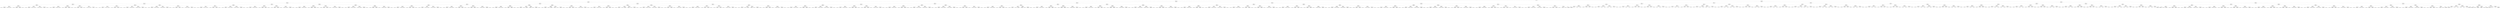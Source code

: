 digraph G{
689231291 [label="Node{data=[7084, 7084]}"]
689231291 -> 1137587399
1137587399 [label="Node{data=[4872, 4872]}"]
1137587399 -> 2064529852
2064529852 [label="Node{data=[3043, 3043]}"]
2064529852 -> 695480183
695480183 [label="Node{data=[2137, 2137]}"]
695480183 -> 650288879
650288879 [label="Node{data=[1713, 1713]}"]
650288879 -> 337182460
337182460 [label="Node{data=[1681, 1681]}"]
337182460 -> 508687898
508687898 [label="Node{data=[1665, 1665]}"]
508687898 -> 383151408
383151408 [label="Node{data=[1657, 1657]}"]
383151408 -> 617721059
617721059 [label="Node{data=[1644, 1644]}"]
617721059 -> 2003650971
2003650971 [label="Node{data=[1570, 1570]}"]
2003650971 -> 1713213514
1713213514 [label="Node{data=[1527, 1527]}"]
2003650971 -> 1132973652
1132973652 [label="Node{data=[1623, 1623]}"]
617721059 -> 1780008051
1780008051 [label="Node{data=[1646, 1646]}"]
1780008051 -> 2007267642
2007267642 [label="Node{data=[1645, 1645]}"]
1780008051 -> 2108766276
2108766276 [label="Node{data=[1647, 1647]}"]
383151408 -> 3779784
3779784 [label="Node{data=[1661, 1661]}"]
3779784 -> 749652960
749652960 [label="Node{data=[1659, 1659]}"]
749652960 -> 2014780134
2014780134 [label="Node{data=[1658, 1658]}"]
749652960 -> 210796216
210796216 [label="Node{data=[1660, 1660]}"]
3779784 -> 1090706446
1090706446 [label="Node{data=[1663, 1663]}"]
1090706446 -> 455732741
455732741 [label="Node{data=[1662, 1662]}"]
1090706446 -> 1529419692
1529419692 [label="Node{data=[1664, 1664]}"]
508687898 -> 1413728207
1413728207 [label="Node{data=[1673, 1673]}"]
1413728207 -> 66487269
66487269 [label="Node{data=[1669, 1669]}"]
66487269 -> 1467685976
1467685976 [label="Node{data=[1667, 1667]}"]
1467685976 -> 1157424492
1157424492 [label="Node{data=[1666, 1666]}"]
1467685976 -> 248201091
248201091 [label="Node{data=[1668, 1668]}"]
66487269 -> 966093844
966093844 [label="Node{data=[1671, 1671]}"]
966093844 -> 906178210
906178210 [label="Node{data=[1670, 1670]}"]
966093844 -> 368540299
368540299 [label="Node{data=[1672, 1672]}"]
1413728207 -> 1108830353
1108830353 [label="Node{data=[1677, 1677]}"]
1108830353 -> 1349536011
1349536011 [label="Node{data=[1675, 1675]}"]
1349536011 -> 2133396377
2133396377 [label="Node{data=[1674, 1674]}"]
1349536011 -> 1369703893
1369703893 [label="Node{data=[1676, 1676]}"]
1108830353 -> 680438928
680438928 [label="Node{data=[1679, 1679]}"]
680438928 -> 2053410971
2053410971 [label="Node{data=[1678, 1678]}"]
680438928 -> 1294346637
1294346637 [label="Node{data=[1680, 1680]}"]
337182460 -> 1012729681
1012729681 [label="Node{data=[1697, 1697]}"]
1012729681 -> 1634391654
1634391654 [label="Node{data=[1689, 1689]}"]
1634391654 -> 1070887576
1070887576 [label="Node{data=[1685, 1685]}"]
1070887576 -> 1136811694
1136811694 [label="Node{data=[1683, 1683]}"]
1136811694 -> 401718792
401718792 [label="Node{data=[1682, 1682]}"]
1136811694 -> 538936182
538936182 [label="Node{data=[1684, 1684]}"]
1070887576 -> 1019442527
1019442527 [label="Node{data=[1687, 1687]}"]
1019442527 -> 1839561543
1839561543 [label="Node{data=[1686, 1686]}"]
1019442527 -> 2000591109
2000591109 [label="Node{data=[1688, 1688]}"]
1634391654 -> 736534695
736534695 [label="Node{data=[1693, 1693]}"]
736534695 -> 203968777
203968777 [label="Node{data=[1691, 1691]}"]
203968777 -> 1251044488
1251044488 [label="Node{data=[1690, 1690]}"]
203968777 -> 1239691886
1239691886 [label="Node{data=[1692, 1692]}"]
736534695 -> 1469661293
1469661293 [label="Node{data=[1695, 1695]}"]
1469661293 -> 427287438
427287438 [label="Node{data=[1694, 1694]}"]
1469661293 -> 1489185028
1489185028 [label="Node{data=[1696, 1696]}"]
1012729681 -> 819726128
819726128 [label="Node{data=[1705, 1705]}"]
819726128 -> 760980334
760980334 [label="Node{data=[1701, 1701]}"]
760980334 -> 186011352
186011352 [label="Node{data=[1699, 1699]}"]
186011352 -> 1247600055
1247600055 [label="Node{data=[1698, 1698]}"]
186011352 -> 451524171
451524171 [label="Node{data=[1700, 1700]}"]
760980334 -> 1792616107
1792616107 [label="Node{data=[1703, 1703]}"]
1792616107 -> 1400948134
1400948134 [label="Node{data=[1702, 1702]}"]
1792616107 -> 2141002500
2141002500 [label="Node{data=[1704, 1704]}"]
819726128 -> 680636754
680636754 [label="Node{data=[1709, 1709]}"]
680636754 -> 199112341
199112341 [label="Node{data=[1707, 1707]}"]
199112341 -> 1579577277
1579577277 [label="Node{data=[1706, 1706]}"]
199112341 -> 1232345670
1232345670 [label="Node{data=[1708, 1708]}"]
680636754 -> 1816799515
1816799515 [label="Node{data=[1711, 1711]}"]
1816799515 -> 383439001
383439001 [label="Node{data=[1710, 1710]}"]
1816799515 -> 2079071864
2079071864 [label="Node{data=[1712, 1712]}"]
650288879 -> 312708457
312708457 [label="Node{data=[2089, 2089]}"]
312708457 -> 798784727
798784727 [label="Node{data=[1814, 1814]}"]
798784727 -> 1870806949
1870806949 [label="Node{data=[1721, 1721]}"]
1870806949 -> 1946612723
1946612723 [label="Node{data=[1717, 1717]}"]
1946612723 -> 2059460831
2059460831 [label="Node{data=[1715, 1715]}"]
2059460831 -> 913719700
913719700 [label="Node{data=[1714, 1714]}"]
2059460831 -> 1215770600
1215770600 [label="Node{data=[1716, 1716]}"]
1946612723 -> 187552894
187552894 [label="Node{data=[1719, 1719]}"]
187552894 -> 1981160412
1981160412 [label="Node{data=[1718, 1718]}"]
187552894 -> 1927843435
1927843435 [label="Node{data=[1720, 1720]}"]
1870806949 -> 51509169
51509169 [label="Node{data=[1725, 1725]}"]
51509169 -> 1719295369
1719295369 [label="Node{data=[1723, 1723]}"]
1719295369 -> 544502369
544502369 [label="Node{data=[1722, 1722]}"]
1719295369 -> 374946770
374946770 [label="Node{data=[1724, 1724]}"]
51509169 -> 444201687
444201687 [label="Node{data=[1812, 1812]}"]
444201687 -> 786135556
786135556 [label="Node{data=[1726, 1726]}"]
444201687 -> 767550148
767550148 [label="Node{data=[1813, 1813]}"]
798784727 -> 1919408906
1919408906 [label="Node{data=[1962, 1962]}"]
1919408906 -> 656222419
656222419 [label="Node{data=[1847, 1847]}"]
656222419 -> 1390640494
1390640494 [label="Node{data=[1827, 1827]}"]
1390640494 -> 1575988
1575988 [label="Node{data=[1815, 1815]}"]
1390640494 -> 1282091190
1282091190 [label="Node{data=[1834, 1834]}"]
656222419 -> 50252376
50252376 [label="Node{data=[1960, 1960]}"]
50252376 -> 1262477156
1262477156 [label="Node{data=[1959, 1959]}"]
50252376 -> 184943515
184943515 [label="Node{data=[1961, 1961]}"]
1919408906 -> 507360469
507360469 [label="Node{data=[1966, 1966]}"]
507360469 -> 1793397056
1793397056 [label="Node{data=[1964, 1964]}"]
1793397056 -> 1603544967
1603544967 [label="Node{data=[1963, 1963]}"]
1793397056 -> 1689648437
1689648437 [label="Node{data=[1965, 1965]}"]
507360469 -> 400385642
400385642 [label="Node{data=[2087, 2087]}"]
400385642 -> 1441798848
1441798848 [label="Node{data=[2085, 2085]}"]
400385642 -> 723953638
723953638 [label="Node{data=[2088, 2088]}"]
312708457 -> 1613868002
1613868002 [label="Node{data=[2105, 2105]}"]
1613868002 -> 472088504
472088504 [label="Node{data=[2097, 2097]}"]
472088504 -> 1238388966
1238388966 [label="Node{data=[2093, 2093]}"]
1238388966 -> 1473763245
1473763245 [label="Node{data=[2091, 2091]}"]
1473763245 -> 978585614
978585614 [label="Node{data=[2090, 2090]}"]
1473763245 -> 1024294467
1024294467 [label="Node{data=[2092, 2092]}"]
1238388966 -> 1989234276
1989234276 [label="Node{data=[2095, 2095]}"]
1989234276 -> 521307556
521307556 [label="Node{data=[2094, 2094]}"]
1989234276 -> 85781040
85781040 [label="Node{data=[2096, 2096]}"]
472088504 -> 1404400566
1404400566 [label="Node{data=[2101, 2101]}"]
1404400566 -> 791410122
791410122 [label="Node{data=[2099, 2099]}"]
791410122 -> 614427182
614427182 [label="Node{data=[2098, 2098]}"]
791410122 -> 1177573863
1177573863 [label="Node{data=[2100, 2100]}"]
1404400566 -> 1054915156
1054915156 [label="Node{data=[2103, 2103]}"]
1054915156 -> 1310035431
1310035431 [label="Node{data=[2102, 2102]}"]
1054915156 -> 293879825
293879825 [label="Node{data=[2104, 2104]}"]
1613868002 -> 1438633127
1438633127 [label="Node{data=[2113, 2113]}"]
1438633127 -> 1849093726
1849093726 [label="Node{data=[2109, 2109]}"]
1849093726 -> 204356810
204356810 [label="Node{data=[2107, 2107]}"]
204356810 -> 1058627990
1058627990 [label="Node{data=[2106, 2106]}"]
204356810 -> 342378534
342378534 [label="Node{data=[2108, 2108]}"]
1849093726 -> 1299513579
1299513579 [label="Node{data=[2111, 2111]}"]
1299513579 -> 809549283
809549283 [label="Node{data=[2110, 2110]}"]
1299513579 -> 1151434668
1151434668 [label="Node{data=[2112, 2112]}"]
1438633127 -> 308164198
308164198 [label="Node{data=[2117, 2117]}"]
308164198 -> 2001280670
2001280670 [label="Node{data=[2115, 2115]}"]
2001280670 -> 1121131057
1121131057 [label="Node{data=[2114, 2114]}"]
2001280670 -> 222319064
222319064 [label="Node{data=[2116, 2116]}"]
308164198 -> 1850649360
1850649360 [label="Node{data=[2119, 2119]}"]
1850649360 -> 1372386729
1372386729 [label="Node{data=[2118, 2118]}"]
1850649360 -> 185888563
185888563 [label="Node{data=[2120, 2120]}"]
695480183 -> 72687896
72687896 [label="Node{data=[2352, 2352]}"]
72687896 -> 525868201
525868201 [label="Node{data=[2198, 2198]}"]
525868201 -> 688898902
688898902 [label="Node{data=[2182, 2182]}"]
688898902 -> 21650611
21650611 [label="Node{data=[2174, 2174]}"]
21650611 -> 750444643
750444643 [label="Node{data=[2170, 2170]}"]
750444643 -> 1943542793
1943542793 [label="Node{data=[2168, 2168]}"]
1943542793 -> 614102103
614102103 [label="Node{data=[2167, 2167]}"]
1943542793 -> 2003180467
2003180467 [label="Node{data=[2169, 2169]}"]
750444643 -> 212096196
212096196 [label="Node{data=[2172, 2172]}"]
212096196 -> 1060059405
1060059405 [label="Node{data=[2171, 2171]}"]
212096196 -> 1222695539
1222695539 [label="Node{data=[2173, 2173]}"]
21650611 -> 253553503
253553503 [label="Node{data=[2178, 2178]}"]
253553503 -> 556833804
556833804 [label="Node{data=[2176, 2176]}"]
556833804 -> 1729179254
1729179254 [label="Node{data=[2175, 2175]}"]
556833804 -> 694961061
694961061 [label="Node{data=[2177, 2177]}"]
253553503 -> 1103233988
1103233988 [label="Node{data=[2180, 2180]}"]
1103233988 -> 1689724684
1689724684 [label="Node{data=[2179, 2179]}"]
1103233988 -> 180078450
180078450 [label="Node{data=[2181, 2181]}"]
688898902 -> 1090637035
1090637035 [label="Node{data=[2190, 2190]}"]
1090637035 -> 277625644
277625644 [label="Node{data=[2186, 2186]}"]
277625644 -> 1298067830
1298067830 [label="Node{data=[2184, 2184]}"]
1298067830 -> 428486648
428486648 [label="Node{data=[2183, 2183]}"]
1298067830 -> 1453579958
1453579958 [label="Node{data=[2185, 2185]}"]
277625644 -> 663214613
663214613 [label="Node{data=[2188, 2188]}"]
663214613 -> 501762770
501762770 [label="Node{data=[2187, 2187]}"]
663214613 -> 1431651192
1431651192 [label="Node{data=[2189, 2189]}"]
1090637035 -> 491479306
491479306 [label="Node{data=[2194, 2194]}"]
491479306 -> 67459012
67459012 [label="Node{data=[2192, 2192]}"]
67459012 -> 1533289292
1533289292 [label="Node{data=[2191, 2191]}"]
67459012 -> 609609179
609609179 [label="Node{data=[2193, 2193]}"]
491479306 -> 1657836394
1657836394 [label="Node{data=[2196, 2196]}"]
1657836394 -> 1287996291
1287996291 [label="Node{data=[2195, 2195]}"]
1657836394 -> 918648596
918648596 [label="Node{data=[2197, 2197]}"]
525868201 -> 1026635562
1026635562 [label="Node{data=[2214, 2214]}"]
1026635562 -> 1528604709
1528604709 [label="Node{data=[2206, 2206]}"]
1528604709 -> 1034105246
1034105246 [label="Node{data=[2202, 2202]}"]
1034105246 -> 15173865
15173865 [label="Node{data=[2200, 2200]}"]
15173865 -> 878409656
878409656 [label="Node{data=[2199, 2199]}"]
15173865 -> 171490454
171490454 [label="Node{data=[2201, 2201]}"]
1034105246 -> 783500174
783500174 [label="Node{data=[2204, 2204]}"]
783500174 -> 313468529
313468529 [label="Node{data=[2203, 2203]}"]
783500174 -> 2099668267
2099668267 [label="Node{data=[2205, 2205]}"]
1528604709 -> 850766357
850766357 [label="Node{data=[2210, 2210]}"]
850766357 -> 112075006
112075006 [label="Node{data=[2208, 2208]}"]
112075006 -> 1842942708
1842942708 [label="Node{data=[2207, 2207]}"]
112075006 -> 588791129
588791129 [label="Node{data=[2209, 2209]}"]
850766357 -> 1021500973
1021500973 [label="Node{data=[2212, 2212]}"]
1021500973 -> 1262264479
1262264479 [label="Node{data=[2211, 2211]}"]
1021500973 -> 1851217342
1851217342 [label="Node{data=[2213, 2213]}"]
1026635562 -> 206004184
206004184 [label="Node{data=[2344, 2344]}"]
206004184 -> 645852107
645852107 [label="Node{data=[2340, 2340]}"]
645852107 -> 149462979
149462979 [label="Node{data=[2216, 2216]}"]
149462979 -> 1556529605
1556529605 [label="Node{data=[2215, 2215]}"]
149462979 -> 1791622170
1791622170 [label="Node{data=[2217, 2217]}"]
645852107 -> 1001939515
1001939515 [label="Node{data=[2342, 2342]}"]
1001939515 -> 2011362312
2011362312 [label="Node{data=[2341, 2341]}"]
1001939515 -> 499178456
499178456 [label="Node{data=[2343, 2343]}"]
206004184 -> 952946006
952946006 [label="Node{data=[2348, 2348]}"]
952946006 -> 1084082638
1084082638 [label="Node{data=[2346, 2346]}"]
1084082638 -> 549402465
549402465 [label="Node{data=[2345, 2345]}"]
1084082638 -> 993670837
993670837 [label="Node{data=[2347, 2347]}"]
952946006 -> 1698888441
1698888441 [label="Node{data=[2350, 2350]}"]
1698888441 -> 1262459942
1262459942 [label="Node{data=[2349, 2349]}"]
1698888441 -> 316849695
316849695 [label="Node{data=[2351, 2351]}"]
72687896 -> 2013769064
2013769064 [label="Node{data=[2384, 2384]}"]
2013769064 -> 182453667
182453667 [label="Node{data=[2368, 2368]}"]
182453667 -> 1024030325
1024030325 [label="Node{data=[2360, 2360]}"]
1024030325 -> 974923149
974923149 [label="Node{data=[2356, 2356]}"]
974923149 -> 2134221643
2134221643 [label="Node{data=[2354, 2354]}"]
2134221643 -> 1978825747
1978825747 [label="Node{data=[2353, 2353]}"]
2134221643 -> 54400518
54400518 [label="Node{data=[2355, 2355]}"]
974923149 -> 1490381729
1490381729 [label="Node{data=[2358, 2358]}"]
1490381729 -> 170435595
170435595 [label="Node{data=[2357, 2357]}"]
1490381729 -> 1826378681
1826378681 [label="Node{data=[2359, 2359]}"]
1024030325 -> 530703874
530703874 [label="Node{data=[2364, 2364]}"]
530703874 -> 1817841204
1817841204 [label="Node{data=[2362, 2362]}"]
1817841204 -> 589166408
589166408 [label="Node{data=[2361, 2361]}"]
1817841204 -> 760359177
760359177 [label="Node{data=[2363, 2363]}"]
530703874 -> 1037257559
1037257559 [label="Node{data=[2366, 2366]}"]
1037257559 -> 21285239
21285239 [label="Node{data=[2365, 2365]}"]
1037257559 -> 1294977440
1294977440 [label="Node{data=[2367, 2367]}"]
182453667 -> 1904851821
1904851821 [label="Node{data=[2376, 2376]}"]
1904851821 -> 1453842424
1453842424 [label="Node{data=[2372, 2372]}"]
1453842424 -> 1896852266
1896852266 [label="Node{data=[2370, 2370]}"]
1896852266 -> 1113464418
1113464418 [label="Node{data=[2369, 2369]}"]
1896852266 -> 2125498263
2125498263 [label="Node{data=[2371, 2371]}"]
1453842424 -> 377540518
377540518 [label="Node{data=[2374, 2374]}"]
377540518 -> 442130599
442130599 [label="Node{data=[2373, 2373]}"]
377540518 -> 684052608
684052608 [label="Node{data=[2375, 2375]}"]
1904851821 -> 1387492912
1387492912 [label="Node{data=[2380, 2380]}"]
1387492912 -> 1113488959
1113488959 [label="Node{data=[2378, 2378]}"]
1113488959 -> 189297035
189297035 [label="Node{data=[2377, 2377]}"]
1113488959 -> 227533234
227533234 [label="Node{data=[2379, 2379]}"]
1387492912 -> 1145308357
1145308357 [label="Node{data=[2382, 2382]}"]
1145308357 -> 1968842228
1968842228 [label="Node{data=[2381, 2381]}"]
1145308357 -> 1037489917
1037489917 [label="Node{data=[2383, 2383]}"]
2013769064 -> 1336291972
1336291972 [label="Node{data=[2928, 2928]}"]
1336291972 -> 731936153
731936153 [label="Node{data=[2920, 2920]}"]
731936153 -> 267485340
267485340 [label="Node{data=[2388, 2388]}"]
267485340 -> 77323937
77323937 [label="Node{data=[2386, 2386]}"]
77323937 -> 2060975780
2060975780 [label="Node{data=[2385, 2385]}"]
77323937 -> 1391673562
1391673562 [label="Node{data=[2387, 2387]}"]
267485340 -> 1367727992
1367727992 [label="Node{data=[2908, 2908]}"]
1367727992 -> 187792703
187792703 [label="Node{data=[2907, 2907]}"]
1367727992 -> 1322680355
1322680355 [label="Node{data=[2909, 2909]}"]
731936153 -> 116128947
116128947 [label="Node{data=[2924, 2924]}"]
116128947 -> 2037030153
2037030153 [label="Node{data=[2922, 2922]}"]
2037030153 -> 2033377182
2033377182 [label="Node{data=[2921, 2921]}"]
2037030153 -> 60792579
60792579 [label="Node{data=[2923, 2923]}"]
116128947 -> 1523119527
1523119527 [label="Node{data=[2926, 2926]}"]
1523119527 -> 2011670818
2011670818 [label="Node{data=[2925, 2925]}"]
1523119527 -> 415651439
415651439 [label="Node{data=[2927, 2927]}"]
1336291972 -> 1734260211
1734260211 [label="Node{data=[3035, 3035]}"]
1734260211 -> 2049311090
2049311090 [label="Node{data=[2956, 2956]}"]
2049311090 -> 809634221
809634221 [label="Node{data=[2930, 2930]}"]
809634221 -> 438129892
438129892 [label="Node{data=[2929, 2929]}"]
809634221 -> 150899577
150899577 [label="Node{data=[2931, 2931]}"]
2049311090 -> 1108948613
1108948613 [label="Node{data=[3033, 3033]}"]
1108948613 -> 1647722506
1647722506 [label="Node{data=[3022, 3022]}"]
1108948613 -> 310153948
310153948 [label="Node{data=[3034, 3034]}"]
1734260211 -> 1847948969
1847948969 [label="Node{data=[3039, 3039]}"]
1847948969 -> 1703139574
1703139574 [label="Node{data=[3037, 3037]}"]
1703139574 -> 904258140
904258140 [label="Node{data=[3036, 3036]}"]
1703139574 -> 1140419662
1140419662 [label="Node{data=[3038, 3038]}"]
1847948969 -> 111987366
111987366 [label="Node{data=[3041, 3041]}"]
111987366 -> 2098460397
2098460397 [label="Node{data=[3040, 3040]}"]
111987366 -> 1736313873
1736313873 [label="Node{data=[3042, 3042]}"]
2064529852 -> 1869453228
1869453228 [label="Node{data=[3775, 3775]}"]
1869453228 -> 259299613
259299613 [label="Node{data=[3351, 3351]}"]
259299613 -> 1832039040
1832039040 [label="Node{data=[3128, 3128]}"]
1832039040 -> 2050696627
2050696627 [label="Node{data=[3112, 3112]}"]
2050696627 -> 2045250991
2045250991 [label="Node{data=[3080, 3080]}"]
2045250991 -> 1384108030
1384108030 [label="Node{data=[3047, 3047]}"]
1384108030 -> 706859395
706859395 [label="Node{data=[3045, 3045]}"]
706859395 -> 160722889
160722889 [label="Node{data=[3044, 3044]}"]
706859395 -> 807968289
807968289 [label="Node{data=[3046, 3046]}"]
1384108030 -> 478455781
478455781 [label="Node{data=[3049, 3049]}"]
478455781 -> 948817983
948817983 [label="Node{data=[3048, 3048]}"]
478455781 -> 315431616
315431616 [label="Node{data=[3050, 3050]}"]
2045250991 -> 1717585710
1717585710 [label="Node{data=[3108, 3108]}"]
1717585710 -> 1600286600
1600286600 [label="Node{data=[3106, 3106]}"]
1600286600 -> 154681459
154681459 [label="Node{data=[3105, 3105]}"]
1600286600 -> 1943617678
1943617678 [label="Node{data=[3107, 3107]}"]
1717585710 -> 392442092
392442092 [label="Node{data=[3110, 3110]}"]
392442092 -> 1530266535
1530266535 [label="Node{data=[3109, 3109]}"]
392442092 -> 281471850
281471850 [label="Node{data=[3111, 3111]}"]
2050696627 -> 690099404
690099404 [label="Node{data=[3120, 3120]}"]
690099404 -> 536326740
536326740 [label="Node{data=[3116, 3116]}"]
536326740 -> 1949806902
1949806902 [label="Node{data=[3114, 3114]}"]
1949806902 -> 1393400161
1393400161 [label="Node{data=[3113, 3113]}"]
1949806902 -> 1781560248
1781560248 [label="Node{data=[3115, 3115]}"]
536326740 -> 1215760824
1215760824 [label="Node{data=[3118, 3118]}"]
1215760824 -> 16826241
16826241 [label="Node{data=[3117, 3117]}"]
1215760824 -> 1048180817
1048180817 [label="Node{data=[3119, 3119]}"]
690099404 -> 1463673237
1463673237 [label="Node{data=[3124, 3124]}"]
1463673237 -> 670500867
670500867 [label="Node{data=[3122, 3122]}"]
670500867 -> 596592587
596592587 [label="Node{data=[3121, 3121]}"]
670500867 -> 1388681371
1388681371 [label="Node{data=[3123, 3123]}"]
1463673237 -> 1791814175
1791814175 [label="Node{data=[3126, 3126]}"]
1791814175 -> 1977892949
1977892949 [label="Node{data=[3125, 3125]}"]
1791814175 -> 747434045
747434045 [label="Node{data=[3127, 3127]}"]
1832039040 -> 1391703159
1391703159 [label="Node{data=[3144, 3144]}"]
1391703159 -> 1600270372
1600270372 [label="Node{data=[3136, 3136]}"]
1600270372 -> 139670901
139670901 [label="Node{data=[3132, 3132]}"]
139670901 -> 1125462362
1125462362 [label="Node{data=[3130, 3130]}"]
1125462362 -> 210400579
210400579 [label="Node{data=[3129, 3129]}"]
1125462362 -> 1109886950
1109886950 [label="Node{data=[3131, 3131]}"]
139670901 -> 1406069322
1406069322 [label="Node{data=[3134, 3134]}"]
1406069322 -> 960208520
960208520 [label="Node{data=[3133, 3133]}"]
1406069322 -> 1715786881
1715786881 [label="Node{data=[3135, 3135]}"]
1600270372 -> 404911896
404911896 [label="Node{data=[3140, 3140]}"]
404911896 -> 1016746732
1016746732 [label="Node{data=[3138, 3138]}"]
1016746732 -> 1504724009
1504724009 [label="Node{data=[3137, 3137]}"]
1016746732 -> 420504386
420504386 [label="Node{data=[3139, 3139]}"]
404911896 -> 310468047
310468047 [label="Node{data=[3142, 3142]}"]
310468047 -> 2086826049
2086826049 [label="Node{data=[3141, 3141]}"]
310468047 -> 665379560
665379560 [label="Node{data=[3143, 3143]}"]
1391703159 -> 1035509548
1035509548 [label="Node{data=[3152, 3152]}"]
1035509548 -> 625988209
625988209 [label="Node{data=[3148, 3148]}"]
625988209 -> 1254121185
1254121185 [label="Node{data=[3146, 3146]}"]
1254121185 -> 706697971
706697971 [label="Node{data=[3145, 3145]}"]
1254121185 -> 1403515235
1403515235 [label="Node{data=[3147, 3147]}"]
625988209 -> 144735548
144735548 [label="Node{data=[3150, 3150]}"]
144735548 -> 1079971231
1079971231 [label="Node{data=[3149, 3149]}"]
144735548 -> 281481125
281481125 [label="Node{data=[3151, 3151]}"]
1035509548 -> 2089273399
2089273399 [label="Node{data=[3307, 3307]}"]
2089273399 -> 2001015558
2001015558 [label="Node{data=[3154, 3154]}"]
2001015558 -> 1338952580
1338952580 [label="Node{data=[3153, 3153]}"]
2001015558 -> 1734107135
1734107135 [label="Node{data=[3210, 3210]}"]
2089273399 -> 634971475
634971475 [label="Node{data=[3349, 3349]}"]
634971475 -> 2061115341
2061115341 [label="Node{data=[3336, 3336]}"]
634971475 -> 1131510265
1131510265 [label="Node{data=[3350, 3350]}"]
259299613 -> 1180132815
1180132815 [label="Node{data=[3391, 3391]}"]
1180132815 -> 608690731
608690731 [label="Node{data=[3367, 3367]}"]
608690731 -> 239707417
239707417 [label="Node{data=[3359, 3359]}"]
239707417 -> 1186970520
1186970520 [label="Node{data=[3355, 3355]}"]
1186970520 -> 993773469
993773469 [label="Node{data=[3353, 3353]}"]
993773469 -> 553004139
553004139 [label="Node{data=[3352, 3352]}"]
993773469 -> 1666462721
1666462721 [label="Node{data=[3354, 3354]}"]
1186970520 -> 1477189768
1477189768 [label="Node{data=[3357, 3357]}"]
1477189768 -> 1039008571
1039008571 [label="Node{data=[3356, 3356]}"]
1477189768 -> 745207193
745207193 [label="Node{data=[3358, 3358]}"]
239707417 -> 1851533353
1851533353 [label="Node{data=[3363, 3363]}"]
1851533353 -> 1466780938
1466780938 [label="Node{data=[3361, 3361]}"]
1466780938 -> 441936647
441936647 [label="Node{data=[3360, 3360]}"]
1466780938 -> 1634370537
1634370537 [label="Node{data=[3362, 3362]}"]
1851533353 -> 1861808781
1861808781 [label="Node{data=[3365, 3365]}"]
1861808781 -> 1405155141
1405155141 [label="Node{data=[3364, 3364]}"]
1861808781 -> 1928245609
1928245609 [label="Node{data=[3366, 3366]}"]
608690731 -> 1202589974
1202589974 [label="Node{data=[3383, 3383]}"]
1202589974 -> 1860960244
1860960244 [label="Node{data=[3379, 3379]}"]
1860960244 -> 977618867
977618867 [label="Node{data=[3369, 3369]}"]
977618867 -> 1034411115
1034411115 [label="Node{data=[3368, 3368]}"]
977618867 -> 171330664
171330664 [label="Node{data=[3378, 3378]}"]
1860960244 -> 999491205
999491205 [label="Node{data=[3381, 3381]}"]
999491205 -> 737916571
737916571 [label="Node{data=[3380, 3380]}"]
999491205 -> 675046155
675046155 [label="Node{data=[3382, 3382]}"]
1202589974 -> 282148712
282148712 [label="Node{data=[3387, 3387]}"]
282148712 -> 861250777
861250777 [label="Node{data=[3385, 3385]}"]
861250777 -> 1164743494
1164743494 [label="Node{data=[3384, 3384]}"]
861250777 -> 243504347
243504347 [label="Node{data=[3386, 3386]}"]
282148712 -> 397459484
397459484 [label="Node{data=[3389, 3389]}"]
397459484 -> 165535071
165535071 [label="Node{data=[3388, 3388]}"]
397459484 -> 680167809
680167809 [label="Node{data=[3390, 3390]}"]
1180132815 -> 985527559
985527559 [label="Node{data=[3407, 3407]}"]
985527559 -> 731673196
731673196 [label="Node{data=[3399, 3399]}"]
731673196 -> 1280075109
1280075109 [label="Node{data=[3395, 3395]}"]
1280075109 -> 813054956
813054956 [label="Node{data=[3393, 3393]}"]
813054956 -> 1698096424
1698096424 [label="Node{data=[3392, 3392]}"]
813054956 -> 770831600
770831600 [label="Node{data=[3394, 3394]}"]
1280075109 -> 37342054
37342054 [label="Node{data=[3397, 3397]}"]
37342054 -> 51460502
51460502 [label="Node{data=[3396, 3396]}"]
37342054 -> 1373410169
1373410169 [label="Node{data=[3398, 3398]}"]
731673196 -> 1940437958
1940437958 [label="Node{data=[3403, 3403]}"]
1940437958 -> 1057369134
1057369134 [label="Node{data=[3401, 3401]}"]
1057369134 -> 902918097
902918097 [label="Node{data=[3400, 3400]}"]
1057369134 -> 2319689
2319689 [label="Node{data=[3402, 3402]}"]
1940437958 -> 912496640
912496640 [label="Node{data=[3405, 3405]}"]
912496640 -> 948610494
948610494 [label="Node{data=[3404, 3404]}"]
912496640 -> 102496921
102496921 [label="Node{data=[3406, 3406]}"]
985527559 -> 487181886
487181886 [label="Node{data=[3465, 3465]}"]
487181886 -> 931194375
931194375 [label="Node{data=[3411, 3411]}"]
931194375 -> 1523188252
1523188252 [label="Node{data=[3409, 3409]}"]
1523188252 -> 56423662
56423662 [label="Node{data=[3408, 3408]}"]
1523188252 -> 1358410373
1358410373 [label="Node{data=[3410, 3410]}"]
931194375 -> 1626850882
1626850882 [label="Node{data=[3413, 3413]}"]
1626850882 -> 1781002914
1781002914 [label="Node{data=[3412, 3412]}"]
1626850882 -> 238583948
238583948 [label="Node{data=[3425, 3425]}"]
487181886 -> 1664510036
1664510036 [label="Node{data=[3771, 3771]}"]
1664510036 -> 1026385830
1026385830 [label="Node{data=[3467, 3467]}"]
1026385830 -> 1758081091
1758081091 [label="Node{data=[3466, 3466]}"]
1026385830 -> 582803766
582803766 [label="Node{data=[3496, 3496]}"]
1664510036 -> 1922587133
1922587133 [label="Node{data=[3773, 3773]}"]
1922587133 -> 618532959
618532959 [label="Node{data=[3772, 3772]}"]
1922587133 -> 498037935
498037935 [label="Node{data=[3774, 3774]}"]
1869453228 -> 1491047293
1491047293 [label="Node{data=[4630, 4630]}"]
1491047293 -> 1748528682
1748528682 [label="Node{data=[4248, 4248]}"]
1748528682 -> 1018222490
1018222490 [label="Node{data=[3791, 3791]}"]
1018222490 -> 1524418223
1524418223 [label="Node{data=[3783, 3783]}"]
1524418223 -> 2126308082
2126308082 [label="Node{data=[3779, 3779]}"]
2126308082 -> 1432259121
1432259121 [label="Node{data=[3777, 3777]}"]
1432259121 -> 1869122311
1869122311 [label="Node{data=[3776, 3776]}"]
1432259121 -> 1404948987
1404948987 [label="Node{data=[3778, 3778]}"]
2126308082 -> 1242497548
1242497548 [label="Node{data=[3781, 3781]}"]
1242497548 -> 1805715070
1805715070 [label="Node{data=[3780, 3780]}"]
1242497548 -> 1085970622
1085970622 [label="Node{data=[3782, 3782]}"]
1524418223 -> 2100673371
2100673371 [label="Node{data=[3787, 3787]}"]
2100673371 -> 1327024531
1327024531 [label="Node{data=[3785, 3785]}"]
1327024531 -> 745121016
745121016 [label="Node{data=[3784, 3784]}"]
1327024531 -> 939697827
939697827 [label="Node{data=[3786, 3786]}"]
2100673371 -> 1748843931
1748843931 [label="Node{data=[3789, 3789]}"]
1748843931 -> 1642083678
1642083678 [label="Node{data=[3788, 3788]}"]
1748843931 -> 5178366
5178366 [label="Node{data=[3790, 3790]}"]
1018222490 -> 768969450
768969450 [label="Node{data=[3862, 3862]}"]
768969450 -> 746957614
746957614 [label="Node{data=[3818, 3818]}"]
746957614 -> 1278157093
1278157093 [label="Node{data=[3816, 3816]}"]
1278157093 -> 872913837
872913837 [label="Node{data=[3815, 3815]}"]
1278157093 -> 897897757
897897757 [label="Node{data=[3817, 3817]}"]
746957614 -> 878298200
878298200 [label="Node{data=[3851, 3851]}"]
878298200 -> 30080511
30080511 [label="Node{data=[3819, 3819]}"]
878298200 -> 161010840
161010840 [label="Node{data=[3854, 3854]}"]
768969450 -> 438817931
438817931 [label="Node{data=[4132, 4132]}"]
438817931 -> 1613146259
1613146259 [label="Node{data=[4096, 4096]}"]
1613146259 -> 911574125
911574125 [label="Node{data=[3894, 3894]}"]
1613146259 -> 2032577067
2032577067 [label="Node{data=[4128, 4128]}"]
438817931 -> 1568778760
1568778760 [label="Node{data=[4186, 4186]}"]
1568778760 -> 146207515
146207515 [label="Node{data=[4185, 4185]}"]
1568778760 -> 307914892
307914892 [label="Node{data=[4187, 4187]}"]
1748528682 -> 1583480606
1583480606 [label="Node{data=[4614, 4614]}"]
1583480606 -> 249618224
249618224 [label="Node{data=[4606, 4606]}"]
249618224 -> 829541340
829541340 [label="Node{data=[4576, 4576]}"]
829541340 -> 1882119030
1882119030 [label="Node{data=[4290, 4290]}"]
1882119030 -> 560350050
560350050 [label="Node{data=[4256, 4256]}"]
1882119030 -> 704057633
704057633 [label="Node{data=[4315, 4315]}"]
829541340 -> 375853288
375853288 [label="Node{data=[4604, 4604]}"]
375853288 -> 278174777
278174777 [label="Node{data=[4603, 4603]}"]
375853288 -> 58368026
58368026 [label="Node{data=[4605, 4605]}"]
249618224 -> 311805773
311805773 [label="Node{data=[4610, 4610]}"]
311805773 -> 1021011367
1021011367 [label="Node{data=[4608, 4608]}"]
1021011367 -> 144327505
144327505 [label="Node{data=[4607, 4607]}"]
1021011367 -> 1580615720
1580615720 [label="Node{data=[4609, 4609]}"]
311805773 -> 1655001868
1655001868 [label="Node{data=[4612, 4612]}"]
1655001868 -> 95741090
95741090 [label="Node{data=[4611, 4611]}"]
1655001868 -> 1609478030
1609478030 [label="Node{data=[4613, 4613]}"]
1583480606 -> 871746387
871746387 [label="Node{data=[4622, 4622]}"]
871746387 -> 2063651602
2063651602 [label="Node{data=[4618, 4618]}"]
2063651602 -> 1496561956
1496561956 [label="Node{data=[4616, 4616]}"]
1496561956 -> 1930162003
1930162003 [label="Node{data=[4615, 4615]}"]
1496561956 -> 1857625394
1857625394 [label="Node{data=[4617, 4617]}"]
2063651602 -> 324848564
324848564 [label="Node{data=[4620, 4620]}"]
324848564 -> 1474472546
1474472546 [label="Node{data=[4619, 4619]}"]
324848564 -> 2076157626
2076157626 [label="Node{data=[4621, 4621]}"]
871746387 -> 1565095026
1565095026 [label="Node{data=[4626, 4626]}"]
1565095026 -> 683476228
683476228 [label="Node{data=[4624, 4624]}"]
683476228 -> 1783499723
1783499723 [label="Node{data=[4623, 4623]}"]
683476228 -> 1816328782
1816328782 [label="Node{data=[4625, 4625]}"]
1565095026 -> 2050943312
2050943312 [label="Node{data=[4628, 4628]}"]
2050943312 -> 980112950
980112950 [label="Node{data=[4627, 4627]}"]
2050943312 -> 543228643
543228643 [label="Node{data=[4629, 4629]}"]
1491047293 -> 1527385131
1527385131 [label="Node{data=[4840, 4840]}"]
1527385131 -> 1458772595
1458772595 [label="Node{data=[4725, 4725]}"]
1458772595 -> 919157885
919157885 [label="Node{data=[4638, 4638]}"]
919157885 -> 504845917
504845917 [label="Node{data=[4634, 4634]}"]
504845917 -> 360151776
360151776 [label="Node{data=[4632, 4632]}"]
360151776 -> 1528416959
1528416959 [label="Node{data=[4631, 4631]}"]
360151776 -> 608972661
608972661 [label="Node{data=[4633, 4633]}"]
504845917 -> 13443103
13443103 [label="Node{data=[4636, 4636]}"]
13443103 -> 776202908
776202908 [label="Node{data=[4635, 4635]}"]
13443103 -> 991592921
991592921 [label="Node{data=[4637, 4637]}"]
919157885 -> 2129143368
2129143368 [label="Node{data=[4721, 4721]}"]
2129143368 -> 399260754
399260754 [label="Node{data=[4719, 4719]}"]
399260754 -> 644494141
644494141 [label="Node{data=[4686, 4686]}"]
399260754 -> 1225878112
1225878112 [label="Node{data=[4720, 4720]}"]
2129143368 -> 1995759468
1995759468 [label="Node{data=[4723, 4723]}"]
1995759468 -> 2904908
2904908 [label="Node{data=[4722, 4722]}"]
1995759468 -> 2007526319
2007526319 [label="Node{data=[4724, 4724]}"]
1458772595 -> 891837776
891837776 [label="Node{data=[4733, 4733]}"]
891837776 -> 1710746406
1710746406 [label="Node{data=[4729, 4729]}"]
1710746406 -> 128152295
128152295 [label="Node{data=[4727, 4727]}"]
128152295 -> 870487215
870487215 [label="Node{data=[4726, 4726]}"]
128152295 -> 1146592606
1146592606 [label="Node{data=[4728, 4728]}"]
1710746406 -> 514060329
514060329 [label="Node{data=[4731, 4731]}"]
514060329 -> 42704208
42704208 [label="Node{data=[4730, 4730]}"]
514060329 -> 627779138
627779138 [label="Node{data=[4732, 4732]}"]
891837776 -> 1571746524
1571746524 [label="Node{data=[4799, 4799]}"]
1571746524 -> 1544381432
1544381432 [label="Node{data=[4797, 4797]}"]
1544381432 -> 45220916
45220916 [label="Node{data=[4796, 4796]}"]
1544381432 -> 2123852566
2123852566 [label="Node{data=[4798, 4798]}"]
1571746524 -> 1418022410
1418022410 [label="Node{data=[4838, 4838]}"]
1418022410 -> 1663104449
1663104449 [label="Node{data=[4800, 4800]}"]
1418022410 -> 1898044981
1898044981 [label="Node{data=[4839, 4839]}"]
1527385131 -> 875283676
875283676 [label="Node{data=[4856, 4856]}"]
875283676 -> 1252014413
1252014413 [label="Node{data=[4848, 4848]}"]
1252014413 -> 785011493
785011493 [label="Node{data=[4844, 4844]}"]
785011493 -> 1365635263
1365635263 [label="Node{data=[4842, 4842]}"]
1365635263 -> 998429547
998429547 [label="Node{data=[4841, 4841]}"]
1365635263 -> 1881407239
1881407239 [label="Node{data=[4843, 4843]}"]
785011493 -> 202168669
202168669 [label="Node{data=[4846, 4846]}"]
202168669 -> 1922183275
1922183275 [label="Node{data=[4845, 4845]}"]
202168669 -> 1596370137
1596370137 [label="Node{data=[4847, 4847]}"]
1252014413 -> 814918653
814918653 [label="Node{data=[4852, 4852]}"]
814918653 -> 1514031747
1514031747 [label="Node{data=[4850, 4850]}"]
1514031747 -> 969681095
969681095 [label="Node{data=[4849, 4849]}"]
1514031747 -> 1399196483
1399196483 [label="Node{data=[4851, 4851]}"]
814918653 -> 1989058449
1989058449 [label="Node{data=[4854, 4854]}"]
1989058449 -> 1590475153
1590475153 [label="Node{data=[4853, 4853]}"]
1989058449 -> 102643871
102643871 [label="Node{data=[4855, 4855]}"]
875283676 -> 1707149068
1707149068 [label="Node{data=[4864, 4864]}"]
1707149068 -> 1731292722
1731292722 [label="Node{data=[4860, 4860]}"]
1731292722 -> 1552565108
1552565108 [label="Node{data=[4858, 4858]}"]
1552565108 -> 723997370
723997370 [label="Node{data=[4857, 4857]}"]
1552565108 -> 1186187701
1186187701 [label="Node{data=[4859, 4859]}"]
1731292722 -> 715095983
715095983 [label="Node{data=[4862, 4862]}"]
715095983 -> 603981931
603981931 [label="Node{data=[4861, 4861]}"]
715095983 -> 899890387
899890387 [label="Node{data=[4863, 4863]}"]
1707149068 -> 1837475251
1837475251 [label="Node{data=[4868, 4868]}"]
1837475251 -> 1010228651
1010228651 [label="Node{data=[4866, 4866]}"]
1010228651 -> 408013078
408013078 [label="Node{data=[4865, 4865]}"]
1010228651 -> 876096363
876096363 [label="Node{data=[4867, 4867]}"]
1837475251 -> 1951447138
1951447138 [label="Node{data=[4870, 4870]}"]
1951447138 -> 2114058438
2114058438 [label="Node{data=[4869, 4869]}"]
1951447138 -> 1754175337
1754175337 [label="Node{data=[4871, 4871]}"]
1137587399 -> 488151648
488151648 [label="Node{data=[6385, 6385]}"]
488151648 -> 1828364809
1828364809 [label="Node{data=[5084, 5084]}"]
1828364809 -> 491561112
491561112 [label="Node{data=[5020, 5020]}"]
491561112 -> 31803783
31803783 [label="Node{data=[4974, 4974]}"]
31803783 -> 1492584513
1492584513 [label="Node{data=[4958, 4958]}"]
1492584513 -> 1638138812
1638138812 [label="Node{data=[4950, 4950]}"]
1638138812 -> 429143920
429143920 [label="Node{data=[4911, 4911]}"]
429143920 -> 848755892
848755892 [label="Node{data=[4874, 4874]}"]
848755892 -> 1388531623
1388531623 [label="Node{data=[4873, 4873]}"]
848755892 -> 331026336
331026336 [label="Node{data=[4875, 4875]}"]
429143920 -> 732730640
732730640 [label="Node{data=[4948, 4948]}"]
732730640 -> 777699213
777699213 [label="Node{data=[4924, 4924]}"]
732730640 -> 1714185110
1714185110 [label="Node{data=[4949, 4949]}"]
1638138812 -> 757180156
757180156 [label="Node{data=[4954, 4954]}"]
757180156 -> 1651155549
1651155549 [label="Node{data=[4952, 4952]}"]
1651155549 -> 431476554
431476554 [label="Node{data=[4951, 4951]}"]
1651155549 -> 478297913
478297913 [label="Node{data=[4953, 4953]}"]
757180156 -> 1010072595
1010072595 [label="Node{data=[4956, 4956]}"]
1010072595 -> 201017730
201017730 [label="Node{data=[4955, 4955]}"]
1010072595 -> 739314216
739314216 [label="Node{data=[4957, 4957]}"]
1492584513 -> 568824676
568824676 [label="Node{data=[4966, 4966]}"]
568824676 -> 1051502511
1051502511 [label="Node{data=[4962, 4962]}"]
1051502511 -> 1867144865
1867144865 [label="Node{data=[4960, 4960]}"]
1867144865 -> 1261324586
1261324586 [label="Node{data=[4959, 4959]}"]
1867144865 -> 1448058776
1448058776 [label="Node{data=[4961, 4961]}"]
1051502511 -> 218483489
218483489 [label="Node{data=[4964, 4964]}"]
218483489 -> 805774198
805774198 [label="Node{data=[4963, 4963]}"]
218483489 -> 165235525
165235525 [label="Node{data=[4965, 4965]}"]
568824676 -> 599828153
599828153 [label="Node{data=[4970, 4970]}"]
599828153 -> 12528931
12528931 [label="Node{data=[4968, 4968]}"]
12528931 -> 153793233
153793233 [label="Node{data=[4967, 4967]}"]
12528931 -> 1248482258
1248482258 [label="Node{data=[4969, 4969]}"]
599828153 -> 1815728456
1815728456 [label="Node{data=[4972, 4972]}"]
1815728456 -> 362168281
362168281 [label="Node{data=[4971, 4971]}"]
1815728456 -> 1232518016
1232518016 [label="Node{data=[4973, 4973]}"]
31803783 -> 1360692671
1360692671 [label="Node{data=[5004, 5004]}"]
1360692671 -> 1930149189
1930149189 [label="Node{data=[4982, 4982]}"]
1930149189 -> 1472670730
1472670730 [label="Node{data=[4978, 4978]}"]
1472670730 -> 730933193
730933193 [label="Node{data=[4976, 4976]}"]
730933193 -> 782461049
782461049 [label="Node{data=[4975, 4975]}"]
730933193 -> 7084413
7084413 [label="Node{data=[4977, 4977]}"]
1472670730 -> 1847968262
1847968262 [label="Node{data=[4980, 4980]}"]
1847968262 -> 1277697892
1277697892 [label="Node{data=[4979, 4979]}"]
1847968262 -> 2046645816
2046645816 [label="Node{data=[4981, 4981]}"]
1930149189 -> 423235467
423235467 [label="Node{data=[5000, 5000]}"]
423235467 -> 1506790232
1506790232 [label="Node{data=[4998, 4998]}"]
1506790232 -> 1427127354
1427127354 [label="Node{data=[4983, 4983]}"]
1506790232 -> 1188035638
1188035638 [label="Node{data=[4999, 4999]}"]
423235467 -> 255911219
255911219 [label="Node{data=[5002, 5002]}"]
255911219 -> 678587016
678587016 [label="Node{data=[5001, 5001]}"]
255911219 -> 2094494288
2094494288 [label="Node{data=[5003, 5003]}"]
1360692671 -> 1170218928
1170218928 [label="Node{data=[5012, 5012]}"]
1170218928 -> 1294009158
1294009158 [label="Node{data=[5008, 5008]}"]
1294009158 -> 1992037952
1992037952 [label="Node{data=[5006, 5006]}"]
1992037952 -> 826191669
826191669 [label="Node{data=[5005, 5005]}"]
1992037952 -> 1950751549
1950751549 [label="Node{data=[5007, 5007]}"]
1294009158 -> 834145728
834145728 [label="Node{data=[5010, 5010]}"]
834145728 -> 656413601
656413601 [label="Node{data=[5009, 5009]}"]
834145728 -> 1663256439
1663256439 [label="Node{data=[5011, 5011]}"]
1170218928 -> 662190045
662190045 [label="Node{data=[5016, 5016]}"]
662190045 -> 1449126143
1449126143 [label="Node{data=[5014, 5014]}"]
1449126143 -> 1900369038
1900369038 [label="Node{data=[5013, 5013]}"]
1449126143 -> 145014062
145014062 [label="Node{data=[5015, 5015]}"]
662190045 -> 1854190904
1854190904 [label="Node{data=[5018, 5018]}"]
1854190904 -> 1203089415
1203089415 [label="Node{data=[5017, 5017]}"]
1854190904 -> 470777179
470777179 [label="Node{data=[5019, 5019]}"]
491561112 -> 837811769
837811769 [label="Node{data=[5052, 5052]}"]
837811769 -> 2055843913
2055843913 [label="Node{data=[5036, 5036]}"]
2055843913 -> 274076311
274076311 [label="Node{data=[5028, 5028]}"]
274076311 -> 2010402915
2010402915 [label="Node{data=[5024, 5024]}"]
2010402915 -> 956593814
956593814 [label="Node{data=[5022, 5022]}"]
956593814 -> 246977031
246977031 [label="Node{data=[5021, 5021]}"]
956593814 -> 786103277
786103277 [label="Node{data=[5023, 5023]}"]
2010402915 -> 2069426461
2069426461 [label="Node{data=[5026, 5026]}"]
2069426461 -> 1634895910
1634895910 [label="Node{data=[5025, 5025]}"]
2069426461 -> 730863269
730863269 [label="Node{data=[5027, 5027]}"]
274076311 -> 1391232425
1391232425 [label="Node{data=[5032, 5032]}"]
1391232425 -> 1853900528
1853900528 [label="Node{data=[5030, 5030]}"]
1853900528 -> 466014398
466014398 [label="Node{data=[5029, 5029]}"]
1853900528 -> 810080349
810080349 [label="Node{data=[5031, 5031]}"]
1391232425 -> 113234480
113234480 [label="Node{data=[5034, 5034]}"]
113234480 -> 1793369041
1793369041 [label="Node{data=[5033, 5033]}"]
113234480 -> 1191894291
1191894291 [label="Node{data=[5035, 5035]}"]
2055843913 -> 838234015
838234015 [label="Node{data=[5044, 5044]}"]
838234015 -> 1226839491
1226839491 [label="Node{data=[5040, 5040]}"]
1226839491 -> 102096157
102096157 [label="Node{data=[5038, 5038]}"]
102096157 -> 400980617
400980617 [label="Node{data=[5037, 5037]}"]
102096157 -> 367945085
367945085 [label="Node{data=[5039, 5039]}"]
1226839491 -> 1554641934
1554641934 [label="Node{data=[5042, 5042]}"]
1554641934 -> 1962686387
1962686387 [label="Node{data=[5041, 5041]}"]
1554641934 -> 1357523351
1357523351 [label="Node{data=[5043, 5043]}"]
838234015 -> 919174010
919174010 [label="Node{data=[5048, 5048]}"]
919174010 -> 634646569
634646569 [label="Node{data=[5046, 5046]}"]
634646569 -> 814160527
814160527 [label="Node{data=[5045, 5045]}"]
634646569 -> 832580505
832580505 [label="Node{data=[5047, 5047]}"]
919174010 -> 1288668284
1288668284 [label="Node{data=[5050, 5050]}"]
1288668284 -> 1982297972
1982297972 [label="Node{data=[5049, 5049]}"]
1288668284 -> 2122074205
2122074205 [label="Node{data=[5051, 5051]}"]
837811769 -> 1311791336
1311791336 [label="Node{data=[5068, 5068]}"]
1311791336 -> 2121058614
2121058614 [label="Node{data=[5060, 5060]}"]
2121058614 -> 868060504
868060504 [label="Node{data=[5056, 5056]}"]
868060504 -> 790566354
790566354 [label="Node{data=[5054, 5054]}"]
790566354 -> 1671753665
1671753665 [label="Node{data=[5053, 5053]}"]
790566354 -> 2073669626
2073669626 [label="Node{data=[5055, 5055]}"]
868060504 -> 613493404
613493404 [label="Node{data=[5058, 5058]}"]
613493404 -> 1937185369
1937185369 [label="Node{data=[5057, 5057]}"]
613493404 -> 929638673
929638673 [label="Node{data=[5059, 5059]}"]
2121058614 -> 28943993
28943993 [label="Node{data=[5064, 5064]}"]
28943993 -> 751941912
751941912 [label="Node{data=[5062, 5062]}"]
751941912 -> 1740622601
1740622601 [label="Node{data=[5061, 5061]}"]
751941912 -> 425744206
425744206 [label="Node{data=[5063, 5063]}"]
28943993 -> 1436987509
1436987509 [label="Node{data=[5066, 5066]}"]
1436987509 -> 1948179104
1948179104 [label="Node{data=[5065, 5065]}"]
1436987509 -> 1843437737
1843437737 [label="Node{data=[5067, 5067]}"]
1311791336 -> 1981890684
1981890684 [label="Node{data=[5076, 5076]}"]
1981890684 -> 375677909
375677909 [label="Node{data=[5072, 5072]}"]
375677909 -> 346906723
346906723 [label="Node{data=[5070, 5070]}"]
346906723 -> 2090893239
2090893239 [label="Node{data=[5069, 5069]}"]
346906723 -> 8319743
8319743 [label="Node{data=[5071, 5071]}"]
375677909 -> 900813806
900813806 [label="Node{data=[5074, 5074]}"]
900813806 -> 1256227651
1256227651 [label="Node{data=[5073, 5073]}"]
900813806 -> 901906543
901906543 [label="Node{data=[5075, 5075]}"]
1981890684 -> 1113388322
1113388322 [label="Node{data=[5080, 5080]}"]
1113388322 -> 2110644388
2110644388 [label="Node{data=[5078, 5078]}"]
2110644388 -> 871993029
871993029 [label="Node{data=[5077, 5077]}"]
2110644388 -> 379396525
379396525 [label="Node{data=[5079, 5079]}"]
1113388322 -> 860697529
860697529 [label="Node{data=[5082, 5082]}"]
860697529 -> 563559860
563559860 [label="Node{data=[5081, 5081]}"]
860697529 -> 1583812837
1583812837 [label="Node{data=[5083, 5083]}"]
1828364809 -> 554222285
554222285 [label="Node{data=[5403, 5403]}"]
554222285 -> 2072182190
2072182190 [label="Node{data=[5371, 5371]}"]
2072182190 -> 1667237367
1667237367 [label="Node{data=[5108, 5108]}"]
1667237367 -> 99012934
99012934 [label="Node{data=[5100, 5100]}"]
99012934 -> 1646224797
1646224797 [label="Node{data=[5096, 5096]}"]
1646224797 -> 245144573
245144573 [label="Node{data=[5094, 5094]}"]
245144573 -> 1840277604
1840277604 [label="Node{data=[5085, 5085]}"]
245144573 -> 1592780917
1592780917 [label="Node{data=[5095, 5095]}"]
1646224797 -> 1204116920
1204116920 [label="Node{data=[5098, 5098]}"]
1204116920 -> 762078670
762078670 [label="Node{data=[5097, 5097]}"]
1204116920 -> 1131531087
1131531087 [label="Node{data=[5099, 5099]}"]
99012934 -> 1660694292
1660694292 [label="Node{data=[5104, 5104]}"]
1660694292 -> 263820910
263820910 [label="Node{data=[5102, 5102]}"]
263820910 -> 1094041666
1094041666 [label="Node{data=[5101, 5101]}"]
263820910 -> 215171224
215171224 [label="Node{data=[5103, 5103]}"]
1660694292 -> 265570969
265570969 [label="Node{data=[5106, 5106]}"]
265570969 -> 1277016043
1277016043 [label="Node{data=[5105, 5105]}"]
265570969 -> 591747578
591747578 [label="Node{data=[5107, 5107]}"]
1667237367 -> 889457290
889457290 [label="Node{data=[5331, 5331]}"]
889457290 -> 413736497
413736497 [label="Node{data=[5112, 5112]}"]
413736497 -> 967458848
967458848 [label="Node{data=[5110, 5110]}"]
967458848 -> 808010854
808010854 [label="Node{data=[5109, 5109]}"]
967458848 -> 636242099
636242099 [label="Node{data=[5111, 5111]}"]
413736497 -> 1969525417
1969525417 [label="Node{data=[5114, 5114]}"]
1969525417 -> 514094949
514094949 [label="Node{data=[5113, 5113]}"]
1969525417 -> 1691617955
1691617955 [label="Node{data=[5330, 5330]}"]
889457290 -> 599424858
599424858 [label="Node{data=[5335, 5335]}"]
599424858 -> 1914323038
1914323038 [label="Node{data=[5333, 5333]}"]
1914323038 -> 1329077799
1329077799 [label="Node{data=[5332, 5332]}"]
1914323038 -> 192779377
192779377 [label="Node{data=[5334, 5334]}"]
599424858 -> 2068675307
2068675307 [label="Node{data=[5337, 5337]}"]
2068675307 -> 1534451052
1534451052 [label="Node{data=[5336, 5336]}"]
2068675307 -> 1421031683
1421031683 [label="Node{data=[5338, 5338]}"]
2072182190 -> 864743928
864743928 [label="Node{data=[5387, 5387]}"]
864743928 -> 587226944
587226944 [label="Node{data=[5379, 5379]}"]
587226944 -> 1449879793
1449879793 [label="Node{data=[5375, 5375]}"]
1449879793 -> 467482654
467482654 [label="Node{data=[5373, 5373]}"]
467482654 -> 2134646700
2134646700 [label="Node{data=[5372, 5372]}"]
467482654 -> 1583854932
1583854932 [label="Node{data=[5374, 5374]}"]
1449879793 -> 1397121673
1397121673 [label="Node{data=[5377, 5377]}"]
1397121673 -> 556379447
556379447 [label="Node{data=[5376, 5376]}"]
1397121673 -> 1047988161
1047988161 [label="Node{data=[5378, 5378]}"]
587226944 -> 1566169166
1566169166 [label="Node{data=[5383, 5383]}"]
1566169166 -> 1038859078
1038859078 [label="Node{data=[5381, 5381]}"]
1038859078 -> 1363667417
1363667417 [label="Node{data=[5380, 5380]}"]
1038859078 -> 1468577087
1468577087 [label="Node{data=[5382, 5382]}"]
1566169166 -> 1140886568
1140886568 [label="Node{data=[5385, 5385]}"]
1140886568 -> 609304165
609304165 [label="Node{data=[5384, 5384]}"]
1140886568 -> 1253446167
1253446167 [label="Node{data=[5386, 5386]}"]
864743928 -> 1485137715
1485137715 [label="Node{data=[5395, 5395]}"]
1485137715 -> 413454791
413454791 [label="Node{data=[5391, 5391]}"]
413454791 -> 900429472
900429472 [label="Node{data=[5389, 5389]}"]
900429472 -> 1341652136
1341652136 [label="Node{data=[5388, 5388]}"]
900429472 -> 1018738330
1018738330 [label="Node{data=[5390, 5390]}"]
413454791 -> 36463139
36463139 [label="Node{data=[5393, 5393]}"]
36463139 -> 1817971376
1817971376 [label="Node{data=[5392, 5392]}"]
36463139 -> 482257199
482257199 [label="Node{data=[5394, 5394]}"]
1485137715 -> 1707855940
1707855940 [label="Node{data=[5399, 5399]}"]
1707855940 -> 77040548
77040548 [label="Node{data=[5397, 5397]}"]
77040548 -> 135403532
135403532 [label="Node{data=[5396, 5396]}"]
77040548 -> 1636581360
1636581360 [label="Node{data=[5398, 5398]}"]
1707855940 -> 1518242421
1518242421 [label="Node{data=[5401, 5401]}"]
1518242421 -> 1653403701
1653403701 [label="Node{data=[5400, 5400]}"]
1518242421 -> 2059814416
2059814416 [label="Node{data=[5402, 5402]}"]
554222285 -> 2058716423
2058716423 [label="Node{data=[5944, 5944]}"]
2058716423 -> 1421247750
1421247750 [label="Node{data=[5768, 5768]}"]
1421247750 -> 1363073789
1363073789 [label="Node{data=[5735, 5735]}"]
1363073789 -> 427880460
427880460 [label="Node{data=[5592, 5592]}"]
427880460 -> 1338753926
1338753926 [label="Node{data=[5405, 5405]}"]
1338753926 -> 800448972
800448972 [label="Node{data=[5404, 5404]}"]
1338753926 -> 142290933
142290933 [label="Node{data=[5588, 5588]}"]
427880460 -> 384151142
384151142 [label="Node{data=[5733, 5733]}"]
384151142 -> 119769295
119769295 [label="Node{data=[5732, 5732]}"]
384151142 -> 127447654
127447654 [label="Node{data=[5734, 5734]}"]
1363073789 -> 1456288231
1456288231 [label="Node{data=[5739, 5739]}"]
1456288231 -> 1835021254
1835021254 [label="Node{data=[5737, 5737]}"]
1835021254 -> 1981721429
1981721429 [label="Node{data=[5736, 5736]}"]
1835021254 -> 886516850
886516850 [label="Node{data=[5738, 5738]}"]
1456288231 -> 195719430
195719430 [label="Node{data=[5741, 5741]}"]
195719430 -> 1731763638
1731763638 [label="Node{data=[5740, 5740]}"]
195719430 -> 1694483975
1694483975 [label="Node{data=[5742, 5742]}"]
1421247750 -> 1766244950
1766244950 [label="Node{data=[5936, 5936]}"]
1766244950 -> 834448441
834448441 [label="Node{data=[5932, 5932]}"]
834448441 -> 306856597
306856597 [label="Node{data=[5868, 5868]}"]
306856597 -> 136274213
136274213 [label="Node{data=[5783, 5783]}"]
306856597 -> 1460946434
1460946434 [label="Node{data=[5931, 5931]}"]
834448441 -> 60683709
60683709 [label="Node{data=[5934, 5934]}"]
60683709 -> 1124286897
1124286897 [label="Node{data=[5933, 5933]}"]
60683709 -> 820381373
820381373 [label="Node{data=[5935, 5935]}"]
1766244950 -> 1161261813
1161261813 [label="Node{data=[5940, 5940]}"]
1161261813 -> 703285235
703285235 [label="Node{data=[5938, 5938]}"]
703285235 -> 1883014582
1883014582 [label="Node{data=[5937, 5937]}"]
703285235 -> 1894754018
1894754018 [label="Node{data=[5939, 5939]}"]
1161261813 -> 238142160
238142160 [label="Node{data=[5942, 5942]}"]
238142160 -> 2107037754
2107037754 [label="Node{data=[5941, 5941]}"]
238142160 -> 1771299595
1771299595 [label="Node{data=[5943, 5943]}"]
2058716423 -> 1690734701
1690734701 [label="Node{data=[6038, 6038]}"]
1690734701 -> 1692531047
1692531047 [label="Node{data=[5984, 5984]}"]
1692531047 -> 805153481
805153481 [label="Node{data=[5980, 5980]}"]
805153481 -> 1493213062
1493213062 [label="Node{data=[5978, 5978]}"]
1493213062 -> 152381747
152381747 [label="Node{data=[5945, 5945]}"]
1493213062 -> 1649722295
1649722295 [label="Node{data=[5979, 5979]}"]
805153481 -> 540903126
540903126 [label="Node{data=[5982, 5982]}"]
540903126 -> 2107425272
2107425272 [label="Node{data=[5981, 5981]}"]
540903126 -> 1566585801
1566585801 [label="Node{data=[5983, 5983]}"]
1692531047 -> 434965161
434965161 [label="Node{data=[5988, 5988]}"]
434965161 -> 1437213812
1437213812 [label="Node{data=[5986, 5986]}"]
1437213812 -> 1310895160
1310895160 [label="Node{data=[5985, 5985]}"]
1437213812 -> 310390862
310390862 [label="Node{data=[5987, 5987]}"]
434965161 -> 1674172661
1674172661 [label="Node{data=[5990, 5990]}"]
1674172661 -> 1740953980
1740953980 [label="Node{data=[5989, 5989]}"]
1674172661 -> 1012722384
1012722384 [label="Node{data=[6020, 6020]}"]
1690734701 -> 802008917
802008917 [label="Node{data=[6377, 6377]}"]
802008917 -> 49202217
49202217 [label="Node{data=[6321, 6321]}"]
49202217 -> 1126228529
1126228529 [label="Node{data=[6062, 6062]}"]
1126228529 -> 418482927
418482927 [label="Node{data=[6060, 6060]}"]
1126228529 -> 1518610851
1518610851 [label="Node{data=[6093, 6093]}"]
49202217 -> 784294230
784294230 [label="Node{data=[6375, 6375]}"]
784294230 -> 1791635418
1791635418 [label="Node{data=[6332, 6332]}"]
784294230 -> 2121819806
2121819806 [label="Node{data=[6376, 6376]}"]
802008917 -> 97157571
97157571 [label="Node{data=[6381, 6381]}"]
97157571 -> 1344992765
1344992765 [label="Node{data=[6379, 6379]}"]
1344992765 -> 1797629149
1797629149 [label="Node{data=[6378, 6378]}"]
1344992765 -> 1448375217
1448375217 [label="Node{data=[6380, 6380]}"]
97157571 -> 121709601
121709601 [label="Node{data=[6383, 6383]}"]
121709601 -> 4434985
4434985 [label="Node{data=[6382, 6382]}"]
121709601 -> 1174856624
1174856624 [label="Node{data=[6384, 6384]}"]
488151648 -> 859494714
859494714 [label="Node{data=[6775, 6775]}"]
859494714 -> 1037337424
1037337424 [label="Node{data=[6449, 6449]}"]
1037337424 -> 552288807
552288807 [label="Node{data=[6417, 6417]}"]
552288807 -> 1367424745
1367424745 [label="Node{data=[6401, 6401]}"]
1367424745 -> 873975530
873975530 [label="Node{data=[6393, 6393]}"]
873975530 -> 759170363
759170363 [label="Node{data=[6389, 6389]}"]
759170363 -> 1472237774
1472237774 [label="Node{data=[6387, 6387]}"]
1472237774 -> 267291305
267291305 [label="Node{data=[6386, 6386]}"]
1472237774 -> 84174112
84174112 [label="Node{data=[6388, 6388]}"]
759170363 -> 683725158
683725158 [label="Node{data=[6391, 6391]}"]
683725158 -> 2069193296
2069193296 [label="Node{data=[6390, 6390]}"]
683725158 -> 1381457
1381457 [label="Node{data=[6392, 6392]}"]
873975530 -> 639519766
639519766 [label="Node{data=[6397, 6397]}"]
639519766 -> 150729298
150729298 [label="Node{data=[6395, 6395]}"]
150729298 -> 1483495167
1483495167 [label="Node{data=[6394, 6394]}"]
150729298 -> 1894999615
1894999615 [label="Node{data=[6396, 6396]}"]
639519766 -> 618265291
618265291 [label="Node{data=[6399, 6399]}"]
618265291 -> 1936188768
1936188768 [label="Node{data=[6398, 6398]}"]
618265291 -> 1225170525
1225170525 [label="Node{data=[6400, 6400]}"]
1367424745 -> 581950428
581950428 [label="Node{data=[6409, 6409]}"]
581950428 -> 1238065888
1238065888 [label="Node{data=[6405, 6405]}"]
1238065888 -> 97243740
97243740 [label="Node{data=[6403, 6403]}"]
97243740 -> 2025996494
2025996494 [label="Node{data=[6402, 6402]}"]
97243740 -> 611255601
611255601 [label="Node{data=[6404, 6404]}"]
1238065888 -> 908177214
908177214 [label="Node{data=[6407, 6407]}"]
908177214 -> 1839448724
1839448724 [label="Node{data=[6406, 6406]}"]
908177214 -> 118303710
118303710 [label="Node{data=[6408, 6408]}"]
581950428 -> 1536684163
1536684163 [label="Node{data=[6413, 6413]}"]
1536684163 -> 1626668176
1626668176 [label="Node{data=[6411, 6411]}"]
1626668176 -> 330311032
330311032 [label="Node{data=[6410, 6410]}"]
1626668176 -> 2098052875
2098052875 [label="Node{data=[6412, 6412]}"]
1536684163 -> 435833793
435833793 [label="Node{data=[6415, 6415]}"]
435833793 -> 1580020754
1580020754 [label="Node{data=[6414, 6414]}"]
435833793 -> 1285833034
1285833034 [label="Node{data=[6416, 6416]}"]
552288807 -> 1547786802
1547786802 [label="Node{data=[6433, 6433]}"]
1547786802 -> 397325880
397325880 [label="Node{data=[6425, 6425]}"]
397325880 -> 538221947
538221947 [label="Node{data=[6421, 6421]}"]
538221947 -> 1322526242
1322526242 [label="Node{data=[6419, 6419]}"]
1322526242 -> 403862784
403862784 [label="Node{data=[6418, 6418]}"]
1322526242 -> 2054102860
2054102860 [label="Node{data=[6420, 6420]}"]
538221947 -> 2115283519
2115283519 [label="Node{data=[6423, 6423]}"]
2115283519 -> 287205097
287205097 [label="Node{data=[6422, 6422]}"]
2115283519 -> 439331775
439331775 [label="Node{data=[6424, 6424]}"]
397325880 -> 414733001
414733001 [label="Node{data=[6429, 6429]}"]
414733001 -> 1134974643
1134974643 [label="Node{data=[6427, 6427]}"]
1134974643 -> 560810240
560810240 [label="Node{data=[6426, 6426]}"]
1134974643 -> 1190685889
1190685889 [label="Node{data=[6428, 6428]}"]
414733001 -> 478953677
478953677 [label="Node{data=[6431, 6431]}"]
478953677 -> 1835961889
1835961889 [label="Node{data=[6430, 6430]}"]
478953677 -> 637595589
637595589 [label="Node{data=[6432, 6432]}"]
1547786802 -> 597365152
597365152 [label="Node{data=[6441, 6441]}"]
597365152 -> 1575991094
1575991094 [label="Node{data=[6437, 6437]}"]
1575991094 -> 1156134188
1156134188 [label="Node{data=[6435, 6435]}"]
1156134188 -> 1706464435
1706464435 [label="Node{data=[6434, 6434]}"]
1156134188 -> 509317044
509317044 [label="Node{data=[6436, 6436]}"]
1575991094 -> 1051581774
1051581774 [label="Node{data=[6439, 6439]}"]
1051581774 -> 861986786
861986786 [label="Node{data=[6438, 6438]}"]
1051581774 -> 1646446129
1646446129 [label="Node{data=[6440, 6440]}"]
597365152 -> 549897198
549897198 [label="Node{data=[6445, 6445]}"]
549897198 -> 1884372245
1884372245 [label="Node{data=[6443, 6443]}"]
1884372245 -> 1174102834
1174102834 [label="Node{data=[6442, 6442]}"]
1884372245 -> 832321266
832321266 [label="Node{data=[6444, 6444]}"]
549897198 -> 668162716
668162716 [label="Node{data=[6447, 6447]}"]
668162716 -> 1586717414
1586717414 [label="Node{data=[6446, 6446]}"]
668162716 -> 1089435893
1089435893 [label="Node{data=[6448, 6448]}"]
1037337424 -> 269807036
269807036 [label="Node{data=[6559, 6559]}"]
269807036 -> 758010520
758010520 [label="Node{data=[6490, 6490]}"]
758010520 -> 1752138121
1752138121 [label="Node{data=[6482, 6482]}"]
1752138121 -> 1409049761
1409049761 [label="Node{data=[6453, 6453]}"]
1409049761 -> 1681005167
1681005167 [label="Node{data=[6451, 6451]}"]
1681005167 -> 1003957987
1003957987 [label="Node{data=[6450, 6450]}"]
1681005167 -> 790664153
790664153 [label="Node{data=[6452, 6452]}"]
1409049761 -> 524887024
524887024 [label="Node{data=[6480, 6480]}"]
524887024 -> 1809625876
1809625876 [label="Node{data=[6479, 6479]}"]
524887024 -> 1769879738
1769879738 [label="Node{data=[6481, 6481]}"]
1752138121 -> 1122746391
1122746391 [label="Node{data=[6486, 6486]}"]
1122746391 -> 342568217
342568217 [label="Node{data=[6484, 6484]}"]
342568217 -> 438401171
438401171 [label="Node{data=[6483, 6483]}"]
342568217 -> 42084485
42084485 [label="Node{data=[6485, 6485]}"]
1122746391 -> 519420858
519420858 [label="Node{data=[6488, 6488]}"]
519420858 -> 1404784280
1404784280 [label="Node{data=[6487, 6487]}"]
519420858 -> 1112494492
1112494492 [label="Node{data=[6489, 6489]}"]
758010520 -> 1369083728
1369083728 [label="Node{data=[6519, 6519]}"]
1369083728 -> 1652676274
1652676274 [label="Node{data=[6494, 6494]}"]
1652676274 -> 1799850996
1799850996 [label="Node{data=[6492, 6492]}"]
1799850996 -> 1396499633
1396499633 [label="Node{data=[6491, 6491]}"]
1799850996 -> 1457062281
1457062281 [label="Node{data=[6493, 6493]}"]
1652676274 -> 973175206
973175206 [label="Node{data=[6496, 6496]}"]
973175206 -> 1842240825
1842240825 [label="Node{data=[6495, 6495]}"]
973175206 -> 1499669853
1499669853 [label="Node{data=[6497, 6497]}"]
1369083728 -> 1193845425
1193845425 [label="Node{data=[6555, 6555]}"]
1193845425 -> 1985294267
1985294267 [label="Node{data=[6549, 6549]}"]
1985294267 -> 1768784861
1768784861 [label="Node{data=[6526, 6526]}"]
1985294267 -> 702814816
702814816 [label="Node{data=[6554, 6554]}"]
1193845425 -> 735774919
735774919 [label="Node{data=[6557, 6557]}"]
735774919 -> 1957483248
1957483248 [label="Node{data=[6556, 6556]}"]
735774919 -> 1901774035
1901774035 [label="Node{data=[6558, 6558]}"]
269807036 -> 2019882882
2019882882 [label="Node{data=[6698, 6698]}"]
2019882882 -> 185222521
185222521 [label="Node{data=[6567, 6567]}"]
185222521 -> 421735866
421735866 [label="Node{data=[6563, 6563]}"]
421735866 -> 1048055313
1048055313 [label="Node{data=[6561, 6561]}"]
1048055313 -> 1635727035
1635727035 [label="Node{data=[6560, 6560]}"]
1048055313 -> 940017248
940017248 [label="Node{data=[6562, 6562]}"]
421735866 -> 944316967
944316967 [label="Node{data=[6565, 6565]}"]
944316967 -> 1186970553
1186970553 [label="Node{data=[6564, 6564]}"]
944316967 -> 1584240443
1584240443 [label="Node{data=[6566, 6566]}"]
185222521 -> 1524444688
1524444688 [label="Node{data=[6606, 6606]}"]
1524444688 -> 729053046
729053046 [label="Node{data=[6569, 6569]}"]
729053046 -> 279798738
279798738 [label="Node{data=[6568, 6568]}"]
729053046 -> 575400627
575400627 [label="Node{data=[6594, 6594]}"]
1524444688 -> 299236676
299236676 [label="Node{data=[6656, 6656]}"]
299236676 -> 429057999
429057999 [label="Node{data=[6631, 6631]}"]
299236676 -> 1658496220
1658496220 [label="Node{data=[6669, 6669]}"]
2019882882 -> 523883590
523883590 [label="Node{data=[6706, 6706]}"]
523883590 -> 557331768
557331768 [label="Node{data=[6702, 6702]}"]
557331768 -> 790233679
790233679 [label="Node{data=[6700, 6700]}"]
790233679 -> 416395060
416395060 [label="Node{data=[6699, 6699]}"]
790233679 -> 1234944908
1234944908 [label="Node{data=[6701, 6701]}"]
557331768 -> 703245938
703245938 [label="Node{data=[6704, 6704]}"]
703245938 -> 1453181306
1453181306 [label="Node{data=[6703, 6703]}"]
703245938 -> 1126200466
1126200466 [label="Node{data=[6705, 6705]}"]
523883590 -> 1412450521
1412450521 [label="Node{data=[6710, 6710]}"]
1412450521 -> 676717843
676717843 [label="Node{data=[6708, 6708]}"]
676717843 -> 280706938
280706938 [label="Node{data=[6707, 6707]}"]
676717843 -> 1358908699
1358908699 [label="Node{data=[6709, 6709]}"]
1412450521 -> 106934621
106934621 [label="Node{data=[6712, 6712]}"]
106934621 -> 19243512
19243512 [label="Node{data=[6711, 6711]}"]
106934621 -> 1210850889
1210850889 [label="Node{data=[6713, 6713]}"]
859494714 -> 1645282754
1645282754 [label="Node{data=[6989, 6989]}"]
1645282754 -> 431981956
431981956 [label="Node{data=[6957, 6957]}"]
431981956 -> 892980522
892980522 [label="Node{data=[6899, 6899]}"]
892980522 -> 491738002
491738002 [label="Node{data=[6823, 6823]}"]
491738002 -> 2006612716
2006612716 [label="Node{data=[6819, 6819]}"]
2006612716 -> 317477438
317477438 [label="Node{data=[6817, 6817]}"]
317477438 -> 1774689748
1774689748 [label="Node{data=[6814, 6814]}"]
317477438 -> 242450621
242450621 [label="Node{data=[6818, 6818]}"]
2006612716 -> 706401925
706401925 [label="Node{data=[6821, 6821]}"]
706401925 -> 1511459930
1511459930 [label="Node{data=[6820, 6820]}"]
706401925 -> 258675697
258675697 [label="Node{data=[6822, 6822]}"]
491738002 -> 495914185
495914185 [label="Node{data=[6827, 6827]}"]
495914185 -> 1641893635
1641893635 [label="Node{data=[6825, 6825]}"]
1641893635 -> 55241406
55241406 [label="Node{data=[6824, 6824]}"]
1641893635 -> 1424594365
1424594365 [label="Node{data=[6826, 6826]}"]
495914185 -> 837100205
837100205 [label="Node{data=[6829, 6829]}"]
837100205 -> 986437317
986437317 [label="Node{data=[6828, 6828]}"]
837100205 -> 1845543992
1845543992 [label="Node{data=[6830, 6830]}"]
892980522 -> 1994190904
1994190904 [label="Node{data=[6949, 6949]}"]
1994190904 -> 1848923140
1848923140 [label="Node{data=[6945, 6945]}"]
1848923140 -> 179161849
179161849 [label="Node{data=[6943, 6943]}"]
179161849 -> 1659170448
1659170448 [label="Node{data=[6912, 6912]}"]
179161849 -> 1940426692
1940426692 [label="Node{data=[6944, 6944]}"]
1848923140 -> 1064329665
1064329665 [label="Node{data=[6947, 6947]}"]
1064329665 -> 1542364884
1542364884 [label="Node{data=[6946, 6946]}"]
1064329665 -> 507210583
507210583 [label="Node{data=[6948, 6948]}"]
1994190904 -> 702157307
702157307 [label="Node{data=[6953, 6953]}"]
702157307 -> 353895272
353895272 [label="Node{data=[6951, 6951]}"]
353895272 -> 976172833
976172833 [label="Node{data=[6950, 6950]}"]
353895272 -> 2139853536
2139853536 [label="Node{data=[6952, 6952]}"]
702157307 -> 103219491
103219491 [label="Node{data=[6955, 6955]}"]
103219491 -> 1399935436
1399935436 [label="Node{data=[6954, 6954]}"]
103219491 -> 270852796
270852796 [label="Node{data=[6956, 6956]}"]
431981956 -> 857435850
857435850 [label="Node{data=[6973, 6973]}"]
857435850 -> 227237779
227237779 [label="Node{data=[6965, 6965]}"]
227237779 -> 1412268255
1412268255 [label="Node{data=[6961, 6961]}"]
1412268255 -> 1663805924
1663805924 [label="Node{data=[6959, 6959]}"]
1663805924 -> 196011637
196011637 [label="Node{data=[6958, 6958]}"]
1663805924 -> 1544443732
1544443732 [label="Node{data=[6960, 6960]}"]
1412268255 -> 1688018802
1688018802 [label="Node{data=[6963, 6963]}"]
1688018802 -> 1514667660
1514667660 [label="Node{data=[6962, 6962]}"]
1688018802 -> 648427263
648427263 [label="Node{data=[6964, 6964]}"]
227237779 -> 146563464
146563464 [label="Node{data=[6969, 6969]}"]
146563464 -> 72780130
72780130 [label="Node{data=[6967, 6967]}"]
72780130 -> 1627436282
1627436282 [label="Node{data=[6966, 6966]}"]
72780130 -> 1988519915
1988519915 [label="Node{data=[6968, 6968]}"]
146563464 -> 501082258
501082258 [label="Node{data=[6971, 6971]}"]
501082258 -> 770731986
770731986 [label="Node{data=[6970, 6970]}"]
501082258 -> 1228122610
1228122610 [label="Node{data=[6972, 6972]}"]
857435850 -> 206513664
206513664 [label="Node{data=[6981, 6981]}"]
206513664 -> 2116343395
2116343395 [label="Node{data=[6977, 6977]}"]
2116343395 -> 1342482570
1342482570 [label="Node{data=[6975, 6975]}"]
1342482570 -> 78444353
78444353 [label="Node{data=[6974, 6974]}"]
1342482570 -> 1898360562
1898360562 [label="Node{data=[6976, 6976]}"]
2116343395 -> 703195515
703195515 [label="Node{data=[6979, 6979]}"]
703195515 -> 1549550644
1549550644 [label="Node{data=[6978, 6978]}"]
703195515 -> 1059694081
1059694081 [label="Node{data=[6980, 6980]}"]
206513664 -> 2075971112
2075971112 [label="Node{data=[6985, 6985]}"]
2075971112 -> 502809109
502809109 [label="Node{data=[6983, 6983]}"]
502809109 -> 591124602
591124602 [label="Node{data=[6982, 6982]}"]
502809109 -> 1364229042
1364229042 [label="Node{data=[6984, 6984]}"]
2075971112 -> 1283465790
1283465790 [label="Node{data=[6987, 6987]}"]
1283465790 -> 330774865
330774865 [label="Node{data=[6986, 6986]}"]
1283465790 -> 1848822613
1848822613 [label="Node{data=[6988, 6988]}"]
1645282754 -> 1022206154
1022206154 [label="Node{data=[7021, 7021]}"]
1022206154 -> 1907483835
1907483835 [label="Node{data=[7005, 7005]}"]
1907483835 -> 1533425261
1533425261 [label="Node{data=[6997, 6997]}"]
1533425261 -> 603338295
603338295 [label="Node{data=[6993, 6993]}"]
603338295 -> 1917598067
1917598067 [label="Node{data=[6991, 6991]}"]
1917598067 -> 212242365
212242365 [label="Node{data=[6990, 6990]}"]
1917598067 -> 1712919834
1712919834 [label="Node{data=[6992, 6992]}"]
603338295 -> 1951187040
1951187040 [label="Node{data=[6995, 6995]}"]
1951187040 -> 1733883963
1733883963 [label="Node{data=[6994, 6994]}"]
1951187040 -> 1597720586
1597720586 [label="Node{data=[6996, 6996]}"]
1533425261 -> 1906583346
1906583346 [label="Node{data=[7001, 7001]}"]
1906583346 -> 1668920998
1668920998 [label="Node{data=[6999, 6999]}"]
1668920998 -> 1128268754
1128268754 [label="Node{data=[6998, 6998]}"]
1668920998 -> 1178499240
1178499240 [label="Node{data=[7000, 7000]}"]
1906583346 -> 376654570
376654570 [label="Node{data=[7003, 7003]}"]
376654570 -> 940638724
940638724 [label="Node{data=[7002, 7002]}"]
376654570 -> 2072827975
2072827975 [label="Node{data=[7004, 7004]}"]
1907483835 -> 1312953510
1312953510 [label="Node{data=[7013, 7013]}"]
1312953510 -> 1122640798
1122640798 [label="Node{data=[7009, 7009]}"]
1122640798 -> 1926961381
1926961381 [label="Node{data=[7007, 7007]}"]
1926961381 -> 1871226905
1871226905 [label="Node{data=[7006, 7006]}"]
1926961381 -> 825325162
825325162 [label="Node{data=[7008, 7008]}"]
1122640798 -> 575948033
575948033 [label="Node{data=[7011, 7011]}"]
575948033 -> 140668318
140668318 [label="Node{data=[7010, 7010]}"]
575948033 -> 570475755
570475755 [label="Node{data=[7012, 7012]}"]
1312953510 -> 414741735
414741735 [label="Node{data=[7017, 7017]}"]
414741735 -> 407131836
407131836 [label="Node{data=[7015, 7015]}"]
407131836 -> 55690935
55690935 [label="Node{data=[7014, 7014]}"]
407131836 -> 668106154
668106154 [label="Node{data=[7016, 7016]}"]
414741735 -> 2090220283
2090220283 [label="Node{data=[7019, 7019]}"]
2090220283 -> 1180525155
1180525155 [label="Node{data=[7018, 7018]}"]
2090220283 -> 1270112353
1270112353 [label="Node{data=[7020, 7020]}"]
1022206154 -> 2143255440
2143255440 [label="Node{data=[7068, 7068]}"]
2143255440 -> 850646910
850646910 [label="Node{data=[7029, 7029]}"]
850646910 -> 533783857
533783857 [label="Node{data=[7025, 7025]}"]
533783857 -> 2005875138
2005875138 [label="Node{data=[7023, 7023]}"]
2005875138 -> 1936244568
1936244568 [label="Node{data=[7022, 7022]}"]
2005875138 -> 1607245420
1607245420 [label="Node{data=[7024, 7024]}"]
533783857 -> 1202524617
1202524617 [label="Node{data=[7027, 7027]}"]
1202524617 -> 1231188439
1231188439 [label="Node{data=[7026, 7026]}"]
1202524617 -> 2143716828
2143716828 [label="Node{data=[7028, 7028]}"]
850646910 -> 1145199542
1145199542 [label="Node{data=[7064, 7064]}"]
1145199542 -> 1800284590
1800284590 [label="Node{data=[7062, 7062]}"]
1800284590 -> 829948377
829948377 [label="Node{data=[7030, 7030]}"]
1800284590 -> 2052823631
2052823631 [label="Node{data=[7063, 7063]}"]
1145199542 -> 747823449
747823449 [label="Node{data=[7066, 7066]}"]
747823449 -> 915127868
915127868 [label="Node{data=[7065, 7065]}"]
747823449 -> 1200359421
1200359421 [label="Node{data=[7067, 7067]}"]
2143255440 -> 1638098081
1638098081 [label="Node{data=[7076, 7076]}"]
1638098081 -> 1518389733
1518389733 [label="Node{data=[7072, 7072]}"]
1518389733 -> 831645399
831645399 [label="Node{data=[7070, 7070]}"]
831645399 -> 369474807
369474807 [label="Node{data=[7069, 7069]}"]
831645399 -> 1819890938
1819890938 [label="Node{data=[7071, 7071]}"]
1518389733 -> 820668273
820668273 [label="Node{data=[7074, 7074]}"]
820668273 -> 250841317
250841317 [label="Node{data=[7073, 7073]}"]
820668273 -> 891973576
891973576 [label="Node{data=[7075, 7075]}"]
1638098081 -> 332542739
332542739 [label="Node{data=[7080, 7080]}"]
332542739 -> 1893732343
1893732343 [label="Node{data=[7078, 7078]}"]
1893732343 -> 1657144750
1657144750 [label="Node{data=[7077, 7077]}"]
1893732343 -> 83128849
83128849 [label="Node{data=[7079, 7079]}"]
332542739 -> 104633143
104633143 [label="Node{data=[7082, 7082]}"]
104633143 -> 1985194928
1985194928 [label="Node{data=[7081, 7081]}"]
104633143 -> 619330465
619330465 [label="Node{data=[7083, 7083]}"]
689231291 -> 53060055
53060055 [label="Node{data=[8045, 8045]}"]
53060055 -> 1643003822
1643003822 [label="Node{data=[7367, 7367]}"]
1643003822 -> 168494600
168494600 [label="Node{data=[7170, 7170]}"]
168494600 -> 2135491547
2135491547 [label="Node{data=[7116, 7116]}"]
2135491547 -> 832582396
832582396 [label="Node{data=[7100, 7100]}"]
832582396 -> 555972649
555972649 [label="Node{data=[7092, 7092]}"]
555972649 -> 1934229827
1934229827 [label="Node{data=[7088, 7088]}"]
1934229827 -> 1143636778
1143636778 [label="Node{data=[7086, 7086]}"]
1143636778 -> 1957523073
1957523073 [label="Node{data=[7085, 7085]}"]
1143636778 -> 1316332045
1316332045 [label="Node{data=[7087, 7087]}"]
1934229827 -> 1830216345
1830216345 [label="Node{data=[7090, 7090]}"]
1830216345 -> 2100633538
2100633538 [label="Node{data=[7089, 7089]}"]
1830216345 -> 1651752835
1651752835 [label="Node{data=[7091, 7091]}"]
555972649 -> 24452106
24452106 [label="Node{data=[7096, 7096]}"]
24452106 -> 1529689239
1529689239 [label="Node{data=[7094, 7094]}"]
1529689239 -> 246676287
246676287 [label="Node{data=[7093, 7093]}"]
1529689239 -> 1908658893
1908658893 [label="Node{data=[7095, 7095]}"]
24452106 -> 1493112243
1493112243 [label="Node{data=[7098, 7098]}"]
1493112243 -> 1782848439
1782848439 [label="Node{data=[7097, 7097]}"]
1493112243 -> 2076147651
2076147651 [label="Node{data=[7099, 7099]}"]
832582396 -> 335908803
335908803 [label="Node{data=[7108, 7108]}"]
335908803 -> 888623741
888623741 [label="Node{data=[7104, 7104]}"]
888623741 -> 2116321015
2116321015 [label="Node{data=[7102, 7102]}"]
2116321015 -> 2120566679
2120566679 [label="Node{data=[7101, 7101]}"]
2116321015 -> 1176941583
1176941583 [label="Node{data=[7103, 7103]}"]
888623741 -> 1212969484
1212969484 [label="Node{data=[7106, 7106]}"]
1212969484 -> 356679220
356679220 [label="Node{data=[7105, 7105]}"]
1212969484 -> 1104141044
1104141044 [label="Node{data=[7107, 7107]}"]
335908803 -> 851085326
851085326 [label="Node{data=[7112, 7112]}"]
851085326 -> 432881735
432881735 [label="Node{data=[7110, 7110]}"]
432881735 -> 527974036
527974036 [label="Node{data=[7109, 7109]}"]
432881735 -> 551505909
551505909 [label="Node{data=[7111, 7111]}"]
851085326 -> 1187203352
1187203352 [label="Node{data=[7114, 7114]}"]
1187203352 -> 905963263
905963263 [label="Node{data=[7113, 7113]}"]
1187203352 -> 1798173258
1798173258 [label="Node{data=[7115, 7115]}"]
2135491547 -> 827832381
827832381 [label="Node{data=[7132, 7132]}"]
827832381 -> 1828760710
1828760710 [label="Node{data=[7124, 7124]}"]
1828760710 -> 654473159
654473159 [label="Node{data=[7120, 7120]}"]
654473159 -> 599359183
599359183 [label="Node{data=[7118, 7118]}"]
599359183 -> 790867157
790867157 [label="Node{data=[7117, 7117]}"]
599359183 -> 1194279211
1194279211 [label="Node{data=[7119, 7119]}"]
654473159 -> 1931979334
1931979334 [label="Node{data=[7122, 7122]}"]
1931979334 -> 453045739
453045739 [label="Node{data=[7121, 7121]}"]
1931979334 -> 704098138
704098138 [label="Node{data=[7123, 7123]}"]
1828760710 -> 342656342
342656342 [label="Node{data=[7128, 7128]}"]
342656342 -> 1515677703
1515677703 [label="Node{data=[7126, 7126]}"]
1515677703 -> 1176811795
1176811795 [label="Node{data=[7125, 7125]}"]
1515677703 -> 1388135410
1388135410 [label="Node{data=[7127, 7127]}"]
342656342 -> 579549894
579549894 [label="Node{data=[7130, 7130]}"]
579549894 -> 1132296640
1132296640 [label="Node{data=[7129, 7129]}"]
579549894 -> 552774813
552774813 [label="Node{data=[7131, 7131]}"]
827832381 -> 417909154
417909154 [label="Node{data=[7140, 7140]}"]
417909154 -> 1674485107
1674485107 [label="Node{data=[7136, 7136]}"]
1674485107 -> 1263885235
1263885235 [label="Node{data=[7134, 7134]}"]
1263885235 -> 2130083840
2130083840 [label="Node{data=[7133, 7133]}"]
1263885235 -> 537785253
537785253 [label="Node{data=[7135, 7135]}"]
1674485107 -> 926930898
926930898 [label="Node{data=[7138, 7138]}"]
926930898 -> 1448516165
1448516165 [label="Node{data=[7137, 7137]}"]
926930898 -> 476771855
476771855 [label="Node{data=[7139, 7139]}"]
417909154 -> 1404419836
1404419836 [label="Node{data=[7144, 7144]}"]
1404419836 -> 452817439
452817439 [label="Node{data=[7142, 7142]}"]
452817439 -> 2015057847
2015057847 [label="Node{data=[7141, 7141]}"]
452817439 -> 864689205
864689205 [label="Node{data=[7143, 7143]}"]
1404419836 -> 1295390438
1295390438 [label="Node{data=[7168, 7168]}"]
1295390438 -> 1009449173
1009449173 [label="Node{data=[7145, 7145]}"]
1295390438 -> 514766344
514766344 [label="Node{data=[7169, 7169]}"]
168494600 -> 2099669596
2099669596 [label="Node{data=[7202, 7202]}"]
2099669596 -> 5952056
5952056 [label="Node{data=[7186, 7186]}"]
5952056 -> 1809673910
1809673910 [label="Node{data=[7178, 7178]}"]
1809673910 -> 11045683
11045683 [label="Node{data=[7174, 7174]}"]
11045683 -> 1309832688
1309832688 [label="Node{data=[7172, 7172]}"]
1309832688 -> 403682584
403682584 [label="Node{data=[7171, 7171]}"]
1309832688 -> 405258353
405258353 [label="Node{data=[7173, 7173]}"]
11045683 -> 1553084757
1553084757 [label="Node{data=[7176, 7176]}"]
1553084757 -> 24273602
24273602 [label="Node{data=[7175, 7175]}"]
1553084757 -> 1689297025
1689297025 [label="Node{data=[7177, 7177]}"]
1809673910 -> 1110626350
1110626350 [label="Node{data=[7182, 7182]}"]
1110626350 -> 258431396
258431396 [label="Node{data=[7180, 7180]}"]
258431396 -> 487673592
487673592 [label="Node{data=[7179, 7179]}"]
258431396 -> 2093240691
2093240691 [label="Node{data=[7181, 7181]}"]
1110626350 -> 681790821
681790821 [label="Node{data=[7184, 7184]}"]
681790821 -> 490507180
490507180 [label="Node{data=[7183, 7183]}"]
681790821 -> 181235837
181235837 [label="Node{data=[7185, 7185]}"]
5952056 -> 1423767454
1423767454 [label="Node{data=[7194, 7194]}"]
1423767454 -> 1722175493
1722175493 [label="Node{data=[7190, 7190]}"]
1722175493 -> 532596374
532596374 [label="Node{data=[7188, 7188]}"]
532596374 -> 2123432836
2123432836 [label="Node{data=[7187, 7187]}"]
532596374 -> 1296202703
1296202703 [label="Node{data=[7189, 7189]}"]
1722175493 -> 430976026
430976026 [label="Node{data=[7192, 7192]}"]
430976026 -> 1884537804
1884537804 [label="Node{data=[7191, 7191]}"]
430976026 -> 111702881
111702881 [label="Node{data=[7193, 7193]}"]
1423767454 -> 1483406456
1483406456 [label="Node{data=[7198, 7198]}"]
1483406456 -> 1084410771
1084410771 [label="Node{data=[7196, 7196]}"]
1084410771 -> 780221928
780221928 [label="Node{data=[7195, 7195]}"]
1084410771 -> 1802985506
1802985506 [label="Node{data=[7197, 7197]}"]
1483406456 -> 1685182472
1685182472 [label="Node{data=[7200, 7200]}"]
1685182472 -> 844720454
844720454 [label="Node{data=[7199, 7199]}"]
1685182472 -> 361790616
361790616 [label="Node{data=[7201, 7201]}"]
2099669596 -> 1161193592
1161193592 [label="Node{data=[7245, 7245]}"]
1161193592 -> 804079950
804079950 [label="Node{data=[7210, 7210]}"]
804079950 -> 1443301036
1443301036 [label="Node{data=[7206, 7206]}"]
1443301036 -> 1080415304
1080415304 [label="Node{data=[7204, 7204]}"]
1080415304 -> 921047444
921047444 [label="Node{data=[7203, 7203]}"]
1080415304 -> 1929677119
1929677119 [label="Node{data=[7205, 7205]}"]
1443301036 -> 500749205
500749205 [label="Node{data=[7208, 7208]}"]
500749205 -> 1945211890
1945211890 [label="Node{data=[7207, 7207]}"]
500749205 -> 1973241513
1973241513 [label="Node{data=[7209, 7209]}"]
804079950 -> 579302484
579302484 [label="Node{data=[7214, 7214]}"]
579302484 -> 2040025066
2040025066 [label="Node{data=[7212, 7212]}"]
2040025066 -> 101264680
101264680 [label="Node{data=[7211, 7211]}"]
2040025066 -> 423533390
423533390 [label="Node{data=[7213, 7213]}"]
579302484 -> 158185
158185 [label="Node{data=[7216, 7216]}"]
158185 -> 996053276
996053276 [label="Node{data=[7215, 7215]}"]
158185 -> 1961986866
1961986866 [label="Node{data=[7244, 7244]}"]
1161193592 -> 435718665
435718665 [label="Node{data=[7253, 7253]}"]
435718665 -> 178714110
178714110 [label="Node{data=[7249, 7249]}"]
178714110 -> 1161774023
1161774023 [label="Node{data=[7247, 7247]}"]
1161774023 -> 1030744137
1030744137 [label="Node{data=[7246, 7246]}"]
1161774023 -> 1620739375
1620739375 [label="Node{data=[7248, 7248]}"]
178714110 -> 1563329991
1563329991 [label="Node{data=[7251, 7251]}"]
1563329991 -> 1647363294
1647363294 [label="Node{data=[7250, 7250]}"]
1563329991 -> 543118705
543118705 [label="Node{data=[7252, 7252]}"]
435718665 -> 341315496
341315496 [label="Node{data=[7300, 7300]}"]
341315496 -> 1039249497
1039249497 [label="Node{data=[7255, 7255]}"]
1039249497 -> 1501791501
1501791501 [label="Node{data=[7254, 7254]}"]
1039249497 -> 53327761
53327761 [label="Node{data=[7256, 7256]}"]
341315496 -> 1474088211
1474088211 [label="Node{data=[7337, 7337]}"]
1474088211 -> 1738525897
1738525897 [label="Node{data=[7334, 7334]}"]
1474088211 -> 586254042
586254042 [label="Node{data=[7366, 7366]}"]
1643003822 -> 1284389930
1284389930 [label="Node{data=[7663, 7663]}"]
1284389930 -> 2106316029
2106316029 [label="Node{data=[7486, 7486]}"]
2106316029 -> 1693169153
1693169153 [label="Node{data=[7383, 7383]}"]
1693169153 -> 1241656080
1241656080 [label="Node{data=[7375, 7375]}"]
1241656080 -> 2001740054
2001740054 [label="Node{data=[7371, 7371]}"]
2001740054 -> 1423916861
1423916861 [label="Node{data=[7369, 7369]}"]
1423916861 -> 1841152025
1841152025 [label="Node{data=[7368, 7368]}"]
1423916861 -> 918301717
918301717 [label="Node{data=[7370, 7370]}"]
2001740054 -> 1074983749
1074983749 [label="Node{data=[7373, 7373]}"]
1074983749 -> 1830357677
1830357677 [label="Node{data=[7372, 7372]}"]
1074983749 -> 1856483871
1856483871 [label="Node{data=[7374, 7374]}"]
1241656080 -> 959244122
959244122 [label="Node{data=[7379, 7379]}"]
959244122 -> 1853076449
1853076449 [label="Node{data=[7377, 7377]}"]
1853076449 -> 1268416736
1268416736 [label="Node{data=[7376, 7376]}"]
1853076449 -> 419361990
419361990 [label="Node{data=[7378, 7378]}"]
959244122 -> 1186387636
1186387636 [label="Node{data=[7381, 7381]}"]
1186387636 -> 891914552
891914552 [label="Node{data=[7380, 7380]}"]
1186387636 -> 707498749
707498749 [label="Node{data=[7382, 7382]}"]
1693169153 -> 1167858618
1167858618 [label="Node{data=[7478, 7478]}"]
1167858618 -> 896493259
896493259 [label="Node{data=[7433, 7433]}"]
896493259 -> 1282824471
1282824471 [label="Node{data=[7385, 7385]}"]
1282824471 -> 977045022
977045022 [label="Node{data=[7384, 7384]}"]
1282824471 -> 534252328
534252328 [label="Node{data=[7415, 7415]}"]
896493259 -> 1364164390
1364164390 [label="Node{data=[7471, 7471]}"]
1364164390 -> 797911801
797911801 [label="Node{data=[7445, 7445]}"]
1364164390 -> 1901942112
1901942112 [label="Node{data=[7477, 7477]}"]
1167858618 -> 780370216
780370216 [label="Node{data=[7482, 7482]}"]
780370216 -> 69168529
69168529 [label="Node{data=[7480, 7480]}"]
69168529 -> 1385252617
1385252617 [label="Node{data=[7479, 7479]}"]
69168529 -> 1232928366
1232928366 [label="Node{data=[7481, 7481]}"]
780370216 -> 2068098216
2068098216 [label="Node{data=[7484, 7484]}"]
2068098216 -> 71841204
71841204 [label="Node{data=[7483, 7483]}"]
2068098216 -> 1555665723
1555665723 [label="Node{data=[7485, 7485]}"]
2106316029 -> 1914214732
1914214732 [label="Node{data=[7502, 7502]}"]
1914214732 -> 744970827
744970827 [label="Node{data=[7494, 7494]}"]
744970827 -> 1774661606
1774661606 [label="Node{data=[7490, 7490]}"]
1774661606 -> 2037860782
2037860782 [label="Node{data=[7488, 7488]}"]
2037860782 -> 1326677301
1326677301 [label="Node{data=[7487, 7487]}"]
2037860782 -> 1504756638
1504756638 [label="Node{data=[7489, 7489]}"]
1774661606 -> 156790609
156790609 [label="Node{data=[7492, 7492]}"]
156790609 -> 1243704813
1243704813 [label="Node{data=[7491, 7491]}"]
156790609 -> 504318793
504318793 [label="Node{data=[7493, 7493]}"]
744970827 -> 1098696485
1098696485 [label="Node{data=[7498, 7498]}"]
1098696485 -> 194251452
194251452 [label="Node{data=[7496, 7496]}"]
194251452 -> 1251692582
1251692582 [label="Node{data=[7495, 7495]}"]
194251452 -> 774512447
774512447 [label="Node{data=[7497, 7497]}"]
1098696485 -> 164147248
164147248 [label="Node{data=[7500, 7500]}"]
164147248 -> 572688991
572688991 [label="Node{data=[7499, 7499]}"]
164147248 -> 841540701
841540701 [label="Node{data=[7501, 7501]}"]
1914214732 -> 1283835584
1283835584 [label="Node{data=[7655, 7655]}"]
1283835584 -> 42576
42576 [label="Node{data=[7651, 7651]}"]
42576 -> 918987901
918987901 [label="Node{data=[7608, 7608]}"]
918987901 -> 1127855348
1127855348 [label="Node{data=[7503, 7503]}"]
918987901 -> 560515477
560515477 [label="Node{data=[7626, 7626]}"]
42576 -> 610257358
610257358 [label="Node{data=[7653, 7653]}"]
610257358 -> 658076788
658076788 [label="Node{data=[7652, 7652]}"]
610257358 -> 690616947
690616947 [label="Node{data=[7654, 7654]}"]
1283835584 -> 1324001954
1324001954 [label="Node{data=[7659, 7659]}"]
1324001954 -> 346098440
346098440 [label="Node{data=[7657, 7657]}"]
346098440 -> 2027374396
2027374396 [label="Node{data=[7656, 7656]}"]
346098440 -> 516669495
516669495 [label="Node{data=[7658, 7658]}"]
1324001954 -> 91211510
91211510 [label="Node{data=[7661, 7661]}"]
91211510 -> 428504088
428504088 [label="Node{data=[7660, 7660]}"]
91211510 -> 1529233074
1529233074 [label="Node{data=[7662, 7662]}"]
1284389930 -> 464291737
464291737 [label="Node{data=[7795, 7795]}"]
464291737 -> 1620028012
1620028012 [label="Node{data=[7714, 7714]}"]
1620028012 -> 720320721
720320721 [label="Node{data=[7706, 7706]}"]
720320721 -> 1079394448
1079394448 [label="Node{data=[7702, 7702]}"]
1079394448 -> 1069127500
1069127500 [label="Node{data=[7665, 7665]}"]
1069127500 -> 578323997
578323997 [label="Node{data=[7664, 7664]}"]
1069127500 -> 1895963443
1895963443 [label="Node{data=[7666, 7666]}"]
1079394448 -> 60983107
60983107 [label="Node{data=[7704, 7704]}"]
60983107 -> 1884447628
1884447628 [label="Node{data=[7703, 7703]}"]
60983107 -> 385633269
385633269 [label="Node{data=[7705, 7705]}"]
720320721 -> 2001076634
2001076634 [label="Node{data=[7710, 7710]}"]
2001076634 -> 1615403182
1615403182 [label="Node{data=[7708, 7708]}"]
1615403182 -> 65296680
65296680 [label="Node{data=[7707, 7707]}"]
1615403182 -> 1999833410
1999833410 [label="Node{data=[7709, 7709]}"]
2001076634 -> 817794287
817794287 [label="Node{data=[7712, 7712]}"]
817794287 -> 404385342
404385342 [label="Node{data=[7711, 7711]}"]
817794287 -> 966154508
966154508 [label="Node{data=[7713, 7713]}"]
1620028012 -> 1451241061
1451241061 [label="Node{data=[7786, 7786]}"]
1451241061 -> 312285614
312285614 [label="Node{data=[7754, 7754]}"]
312285614 -> 1497230941
1497230941 [label="Node{data=[7716, 7716]}"]
1497230941 -> 1382584911
1382584911 [label="Node{data=[7715, 7715]}"]
1497230941 -> 88898913
88898913 [label="Node{data=[7717, 7717]}"]
312285614 -> 2145797135
2145797135 [label="Node{data=[7756, 7756]}"]
2145797135 -> 1235161768
1235161768 [label="Node{data=[7755, 7755]}"]
2145797135 -> 1609767742
1609767742 [label="Node{data=[7757, 7757]}"]
1451241061 -> 959627988
959627988 [label="Node{data=[7791, 7791]}"]
959627988 -> 1949908929
1949908929 [label="Node{data=[7789, 7789]}"]
1949908929 -> 1157790140
1157790140 [label="Node{data=[7788, 7788]}"]
1949908929 -> 49258697
49258697 [label="Node{data=[7790, 7790]}"]
959627988 -> 761587234
761587234 [label="Node{data=[7793, 7793]}"]
761587234 -> 278791032
278791032 [label="Node{data=[7792, 7792]}"]
761587234 -> 1183270734
1183270734 [label="Node{data=[7794, 7794]}"]
464291737 -> 957435583
957435583 [label="Node{data=[7957, 7957]}"]
957435583 -> 869198409
869198409 [label="Node{data=[7949, 7949]}"]
869198409 -> 1395374731
1395374731 [label="Node{data=[7799, 7799]}"]
1395374731 -> 803875479
803875479 [label="Node{data=[7797, 7797]}"]
803875479 -> 473820515
473820515 [label="Node{data=[7796, 7796]}"]
803875479 -> 1483067407
1483067407 [label="Node{data=[7798, 7798]}"]
1395374731 -> 1444206186
1444206186 [label="Node{data=[7947, 7947]}"]
1444206186 -> 676655277
676655277 [label="Node{data=[7946, 7946]}"]
1444206186 -> 1542538801
1542538801 [label="Node{data=[7948, 7948]}"]
869198409 -> 769786088
769786088 [label="Node{data=[7953, 7953]}"]
769786088 -> 1572156600
1572156600 [label="Node{data=[7951, 7951]}"]
1572156600 -> 1382774331
1382774331 [label="Node{data=[7950, 7950]}"]
1572156600 -> 58356361
58356361 [label="Node{data=[7952, 7952]}"]
769786088 -> 1042466638
1042466638 [label="Node{data=[7955, 7955]}"]
1042466638 -> 1254499526
1254499526 [label="Node{data=[7954, 7954]}"]
1042466638 -> 1125468427
1125468427 [label="Node{data=[7956, 7956]}"]
957435583 -> 330008026
330008026 [label="Node{data=[8037, 8037]}"]
330008026 -> 1000028246
1000028246 [label="Node{data=[7961, 7961]}"]
1000028246 -> 1082186743
1082186743 [label="Node{data=[7959, 7959]}"]
1082186743 -> 699703293
699703293 [label="Node{data=[7958, 7958]}"]
1082186743 -> 1727941188
1727941188 [label="Node{data=[7960, 7960]}"]
1000028246 -> 80054085
80054085 [label="Node{data=[8035, 8035]}"]
80054085 -> 1121758025
1121758025 [label="Node{data=[8034, 8034]}"]
80054085 -> 1327140760
1327140760 [label="Node{data=[8036, 8036]}"]
330008026 -> 1537359957
1537359957 [label="Node{data=[8041, 8041]}"]
1537359957 -> 1945443275
1945443275 [label="Node{data=[8039, 8039]}"]
1945443275 -> 1414815775
1414815775 [label="Node{data=[8038, 8038]}"]
1945443275 -> 1336496962
1336496962 [label="Node{data=[8040, 8040]}"]
1537359957 -> 104862218
104862218 [label="Node{data=[8043, 8043]}"]
104862218 -> 1563458122
1563458122 [label="Node{data=[8042, 8042]}"]
104862218 -> 705936747
705936747 [label="Node{data=[8044, 8044]}"]
53060055 -> 791005224
791005224 [label="Node{data=[9214, 9214]}"]
791005224 -> 703815556
703815556 [label="Node{data=[8847, 8847]}"]
703815556 -> 2010092250
2010092250 [label="Node{data=[8735, 8735]}"]
2010092250 -> 1082167725
1082167725 [label="Node{data=[8098, 8098]}"]
1082167725 -> 1105556765
1105556765 [label="Node{data=[8053, 8053]}"]
1105556765 -> 1918438874
1918438874 [label="Node{data=[8049, 8049]}"]
1918438874 -> 2039154697
2039154697 [label="Node{data=[8047, 8047]}"]
2039154697 -> 1036186476
1036186476 [label="Node{data=[8046, 8046]}"]
2039154697 -> 1474634836
1474634836 [label="Node{data=[8048, 8048]}"]
1918438874 -> 1843971247
1843971247 [label="Node{data=[8051, 8051]}"]
1843971247 -> 1275216475
1275216475 [label="Node{data=[8050, 8050]}"]
1843971247 -> 1718714660
1718714660 [label="Node{data=[8052, 8052]}"]
1105556765 -> 415813178
415813178 [label="Node{data=[8094, 8094]}"]
415813178 -> 858700848
858700848 [label="Node{data=[8092, 8092]}"]
858700848 -> 1835020436
1835020436 [label="Node{data=[8054, 8054]}"]
858700848 -> 133358781
133358781 [label="Node{data=[8093, 8093]}"]
415813178 -> 1494569831
1494569831 [label="Node{data=[8096, 8096]}"]
1494569831 -> 530365257
530365257 [label="Node{data=[8095, 8095]}"]
1494569831 -> 1930747070
1930747070 [label="Node{data=[8097, 8097]}"]
1082167725 -> 1674778989
1674778989 [label="Node{data=[8106, 8106]}"]
1674778989 -> 271507483
271507483 [label="Node{data=[8102, 8102]}"]
271507483 -> 1779582884
1779582884 [label="Node{data=[8100, 8100]}"]
1779582884 -> 1068926836
1068926836 [label="Node{data=[8099, 8099]}"]
1779582884 -> 1154873758
1154873758 [label="Node{data=[8101, 8101]}"]
271507483 -> 589100839
589100839 [label="Node{data=[8104, 8104]}"]
589100839 -> 1531689863
1531689863 [label="Node{data=[8103, 8103]}"]
589100839 -> 1355619005
1355619005 [label="Node{data=[8105, 8105]}"]
1674778989 -> 1002373171
1002373171 [label="Node{data=[8159, 8159]}"]
1002373171 -> 2145283500
2145283500 [label="Node{data=[8108, 8108]}"]
2145283500 -> 2035246675
2035246675 [label="Node{data=[8107, 8107]}"]
2145283500 -> 1097831221
1097831221 [label="Node{data=[8135, 8135]}"]
1002373171 -> 34778547
34778547 [label="Node{data=[8733, 8733]}"]
34778547 -> 246223696
246223696 [label="Node{data=[8166, 8166]}"]
34778547 -> 206737704
206737704 [label="Node{data=[8734, 8734]}"]
2010092250 -> 823741868
823741868 [label="Node{data=[8751, 8751]}"]
823741868 -> 653328649
653328649 [label="Node{data=[8743, 8743]}"]
653328649 -> 1084272916
1084272916 [label="Node{data=[8739, 8739]}"]
1084272916 -> 1482925049
1482925049 [label="Node{data=[8737, 8737]}"]
1482925049 -> 602726772
602726772 [label="Node{data=[8736, 8736]}"]
1482925049 -> 221992265
221992265 [label="Node{data=[8738, 8738]}"]
1084272916 -> 1222012395
1222012395 [label="Node{data=[8741, 8741]}"]
1222012395 -> 225403747
225403747 [label="Node{data=[8740, 8740]}"]
1222012395 -> 1238156539
1238156539 [label="Node{data=[8742, 8742]}"]
653328649 -> 512377238
512377238 [label="Node{data=[8747, 8747]}"]
512377238 -> 1699274393
1699274393 [label="Node{data=[8745, 8745]}"]
1699274393 -> 323669288
323669288 [label="Node{data=[8744, 8744]}"]
1699274393 -> 1015949478
1015949478 [label="Node{data=[8746, 8746]}"]
512377238 -> 1891911760
1891911760 [label="Node{data=[8749, 8749]}"]
1891911760 -> 1406921927
1406921927 [label="Node{data=[8748, 8748]}"]
1891911760 -> 373119001
373119001 [label="Node{data=[8750, 8750]}"]
823741868 -> 1530628448
1530628448 [label="Node{data=[8839, 8839]}"]
1530628448 -> 166714527
166714527 [label="Node{data=[8755, 8755]}"]
166714527 -> 90088625
90088625 [label="Node{data=[8753, 8753]}"]
90088625 -> 2036324755
2036324755 [label="Node{data=[8752, 8752]}"]
90088625 -> 2116562769
2116562769 [label="Node{data=[8754, 8754]}"]
166714527 -> 164892463
164892463 [label="Node{data=[8757, 8757]}"]
164892463 -> 2044676488
2044676488 [label="Node{data=[8756, 8756]}"]
164892463 -> 2127266913
2127266913 [label="Node{data=[8822, 8822]}"]
1530628448 -> 1101430350
1101430350 [label="Node{data=[8843, 8843]}"]
1101430350 -> 1747102754
1747102754 [label="Node{data=[8841, 8841]}"]
1747102754 -> 1806842791
1806842791 [label="Node{data=[8840, 8840]}"]
1747102754 -> 1232622140
1232622140 [label="Node{data=[8842, 8842]}"]
1101430350 -> 996016467
996016467 [label="Node{data=[8845, 8845]}"]
996016467 -> 1180760486
1180760486 [label="Node{data=[8844, 8844]}"]
996016467 -> 1022729678
1022729678 [label="Node{data=[8846, 8846]}"]
703815556 -> 932696542
932696542 [label="Node{data=[9182, 9182]}"]
932696542 -> 2080905958
2080905958 [label="Node{data=[8955, 8955]}"]
2080905958 -> 1038377224
1038377224 [label="Node{data=[8947, 8947]}"]
1038377224 -> 770670743
770670743 [label="Node{data=[8906, 8906]}"]
770670743 -> 612347349
612347349 [label="Node{data=[8849, 8849]}"]
612347349 -> 404511894
404511894 [label="Node{data=[8848, 8848]}"]
612347349 -> 107905724
107905724 [label="Node{data=[8888, 8888]}"]
770670743 -> 1465143774
1465143774 [label="Node{data=[8945, 8945]}"]
1465143774 -> 245129188
245129188 [label="Node{data=[8921, 8921]}"]
1465143774 -> 1948142157
1948142157 [label="Node{data=[8946, 8946]}"]
1038377224 -> 102194448
102194448 [label="Node{data=[8951, 8951]}"]
102194448 -> 1941448365
1941448365 [label="Node{data=[8949, 8949]}"]
1941448365 -> 523711553
523711553 [label="Node{data=[8948, 8948]}"]
1941448365 -> 436029896
436029896 [label="Node{data=[8950, 8950]}"]
102194448 -> 633235514
633235514 [label="Node{data=[8953, 8953]}"]
633235514 -> 394379118
394379118 [label="Node{data=[8952, 8952]}"]
633235514 -> 825365731
825365731 [label="Node{data=[8954, 8954]}"]
2080905958 -> 1114810372
1114810372 [label="Node{data=[9174, 9174]}"]
1114810372 -> 349960136
349960136 [label="Node{data=[9170, 9170]}"]
349960136 -> 247156978
247156978 [label="Node{data=[8957, 8957]}"]
247156978 -> 797956298
797956298 [label="Node{data=[8956, 8956]}"]
247156978 -> 2028627895
2028627895 [label="Node{data=[8958, 8958]}"]
349960136 -> 868530901
868530901 [label="Node{data=[9172, 9172]}"]
868530901 -> 1739341983
1739341983 [label="Node{data=[9171, 9171]}"]
868530901 -> 917802280
917802280 [label="Node{data=[9173, 9173]}"]
1114810372 -> 491291542
491291542 [label="Node{data=[9178, 9178]}"]
491291542 -> 189563128
189563128 [label="Node{data=[9176, 9176]}"]
189563128 -> 249663926
249663926 [label="Node{data=[9175, 9175]}"]
189563128 -> 481198223
481198223 [label="Node{data=[9177, 9177]}"]
491291542 -> 1168372927
1168372927 [label="Node{data=[9180, 9180]}"]
1168372927 -> 713549747
713549747 [label="Node{data=[9179, 9179]}"]
1168372927 -> 686407540
686407540 [label="Node{data=[9181, 9181]}"]
932696542 -> 1085011998
1085011998 [label="Node{data=[9198, 9198]}"]
1085011998 -> 444070584
444070584 [label="Node{data=[9190, 9190]}"]
444070584 -> 257436730
257436730 [label="Node{data=[9186, 9186]}"]
257436730 -> 1789862074
1789862074 [label="Node{data=[9184, 9184]}"]
1789862074 -> 1977310969
1977310969 [label="Node{data=[9183, 9183]}"]
1789862074 -> 1348262080
1348262080 [label="Node{data=[9185, 9185]}"]
257436730 -> 514524941
514524941 [label="Node{data=[9188, 9188]}"]
514524941 -> 227696274
227696274 [label="Node{data=[9187, 9187]}"]
514524941 -> 579990863
579990863 [label="Node{data=[9189, 9189]}"]
444070584 -> 339583749
339583749 [label="Node{data=[9194, 9194]}"]
339583749 -> 1390956000
1390956000 [label="Node{data=[9192, 9192]}"]
1390956000 -> 1301413857
1301413857 [label="Node{data=[9191, 9191]}"]
1390956000 -> 1619480721
1619480721 [label="Node{data=[9193, 9193]}"]
339583749 -> 433840655
433840655 [label="Node{data=[9196, 9196]}"]
433840655 -> 164379545
164379545 [label="Node{data=[9195, 9195]}"]
433840655 -> 1273013174
1273013174 [label="Node{data=[9197, 9197]}"]
1085011998 -> 288977283
288977283 [label="Node{data=[9206, 9206]}"]
288977283 -> 1471427121
1471427121 [label="Node{data=[9202, 9202]}"]
1471427121 -> 1070386093
1070386093 [label="Node{data=[9200, 9200]}"]
1070386093 -> 1904161521
1904161521 [label="Node{data=[9199, 9199]}"]
1070386093 -> 730918964
730918964 [label="Node{data=[9201, 9201]}"]
1471427121 -> 1573092045
1573092045 [label="Node{data=[9204, 9204]}"]
1573092045 -> 76239739
76239739 [label="Node{data=[9203, 9203]}"]
1573092045 -> 208339361
208339361 [label="Node{data=[9205, 9205]}"]
288977283 -> 542523720
542523720 [label="Node{data=[9210, 9210]}"]
542523720 -> 1720009373
1720009373 [label="Node{data=[9208, 9208]}"]
1720009373 -> 952878525
952878525 [label="Node{data=[9207, 9207]}"]
1720009373 -> 1828306188
1828306188 [label="Node{data=[9209, 9209]}"]
542523720 -> 2117598682
2117598682 [label="Node{data=[9212, 9212]}"]
2117598682 -> 845859115
845859115 [label="Node{data=[9211, 9211]}"]
2117598682 -> 1416238326
1416238326 [label="Node{data=[9213, 9213]}"]
791005224 -> 1968886442
1968886442 [label="Node{data=[9421, 9421]}"]
1968886442 -> 876751094
876751094 [label="Node{data=[9303, 9303]}"]
876751094 -> 1350929604
1350929604 [label="Node{data=[9246, 9246]}"]
1350929604 -> 1414328198
1414328198 [label="Node{data=[9230, 9230]}"]
1414328198 -> 1998628903
1998628903 [label="Node{data=[9222, 9222]}"]
1998628903 -> 1384131501
1384131501 [label="Node{data=[9218, 9218]}"]
1384131501 -> 773811861
773811861 [label="Node{data=[9216, 9216]}"]
773811861 -> 488408079
488408079 [label="Node{data=[9215, 9215]}"]
773811861 -> 1871672859
1871672859 [label="Node{data=[9217, 9217]}"]
1384131501 -> 1006761220
1006761220 [label="Node{data=[9220, 9220]}"]
1006761220 -> 1774145495
1774145495 [label="Node{data=[9219, 9219]}"]
1006761220 -> 276464147
276464147 [label="Node{data=[9221, 9221]}"]
1998628903 -> 80806313
80806313 [label="Node{data=[9226, 9226]}"]
80806313 -> 936082914
936082914 [label="Node{data=[9224, 9224]}"]
936082914 -> 614030651
614030651 [label="Node{data=[9223, 9223]}"]
936082914 -> 1622616481
1622616481 [label="Node{data=[9225, 9225]}"]
80806313 -> 1827123287
1827123287 [label="Node{data=[9228, 9228]}"]
1827123287 -> 3138628
3138628 [label="Node{data=[9227, 9227]}"]
1827123287 -> 1857098239
1857098239 [label="Node{data=[9229, 9229]}"]
1414328198 -> 932370345
932370345 [label="Node{data=[9238, 9238]}"]
932370345 -> 1713814532
1713814532 [label="Node{data=[9234, 9234]}"]
1713814532 -> 424962368
424962368 [label="Node{data=[9232, 9232]}"]
424962368 -> 2131537276
2131537276 [label="Node{data=[9231, 9231]}"]
424962368 -> 1585578667
1585578667 [label="Node{data=[9233, 9233]}"]
1713814532 -> 228021219
228021219 [label="Node{data=[9236, 9236]}"]
228021219 -> 934491512
934491512 [label="Node{data=[9235, 9235]}"]
228021219 -> 760089023
760089023 [label="Node{data=[9237, 9237]}"]
932370345 -> 1670889959
1670889959 [label="Node{data=[9242, 9242]}"]
1670889959 -> 1420332605
1420332605 [label="Node{data=[9240, 9240]}"]
1420332605 -> 2057201957
2057201957 [label="Node{data=[9239, 9239]}"]
1420332605 -> 666932280
666932280 [label="Node{data=[9241, 9241]}"]
1670889959 -> 2055598558
2055598558 [label="Node{data=[9244, 9244]}"]
2055598558 -> 1783386581
1783386581 [label="Node{data=[9243, 9243]}"]
2055598558 -> 1662180088
1662180088 [label="Node{data=[9245, 9245]}"]
1350929604 -> 1079043062
1079043062 [label="Node{data=[9287, 9287]}"]
1079043062 -> 361685283
361685283 [label="Node{data=[9279, 9279]}"]
361685283 -> 499435710
499435710 [label="Node{data=[9250, 9250]}"]
499435710 -> 1760826596
1760826596 [label="Node{data=[9248, 9248]}"]
1760826596 -> 796661087
796661087 [label="Node{data=[9247, 9247]}"]
1760826596 -> 1293512298
1293512298 [label="Node{data=[9249, 9249]}"]
499435710 -> 1990446671
1990446671 [label="Node{data=[9252, 9252]}"]
1990446671 -> 1052292939
1052292939 [label="Node{data=[9251, 9251]}"]
1990446671 -> 1906416430
1906416430 [label="Node{data=[9278, 9278]}"]
361685283 -> 2009973070
2009973070 [label="Node{data=[9283, 9283]}"]
2009973070 -> 536127566
536127566 [label="Node{data=[9281, 9281]}"]
536127566 -> 1686984212
1686984212 [label="Node{data=[9280, 9280]}"]
536127566 -> 428398912
428398912 [label="Node{data=[9282, 9282]}"]
2009973070 -> 5684366
5684366 [label="Node{data=[9285, 9285]}"]
5684366 -> 987415058
987415058 [label="Node{data=[9284, 9284]}"]
5684366 -> 879304363
879304363 [label="Node{data=[9286, 9286]}"]
1079043062 -> 1811186623
1811186623 [label="Node{data=[9295, 9295]}"]
1811186623 -> 1584652419
1584652419 [label="Node{data=[9291, 9291]}"]
1584652419 -> 852845325
852845325 [label="Node{data=[9289, 9289]}"]
852845325 -> 1312141242
1312141242 [label="Node{data=[9288, 9288]}"]
852845325 -> 26420408
26420408 [label="Node{data=[9290, 9290]}"]
1584652419 -> 1084603377
1084603377 [label="Node{data=[9293, 9293]}"]
1084603377 -> 1500603875
1500603875 [label="Node{data=[9292, 9292]}"]
1084603377 -> 978995464
978995464 [label="Node{data=[9294, 9294]}"]
1811186623 -> 586419231
586419231 [label="Node{data=[9299, 9299]}"]
586419231 -> 1331908995
1331908995 [label="Node{data=[9297, 9297]}"]
1331908995 -> 493845489
493845489 [label="Node{data=[9296, 9296]}"]
1331908995 -> 1964335965
1964335965 [label="Node{data=[9298, 9298]}"]
586419231 -> 2005077268
2005077268 [label="Node{data=[9301, 9301]}"]
2005077268 -> 574203182
574203182 [label="Node{data=[9300, 9300]}"]
2005077268 -> 1156571755
1156571755 [label="Node{data=[9302, 9302]}"]
876751094 -> 440299040
440299040 [label="Node{data=[9335, 9335]}"]
440299040 -> 1975139294
1975139294 [label="Node{data=[9319, 9319]}"]
1975139294 -> 440787090
440787090 [label="Node{data=[9311, 9311]}"]
440787090 -> 562210059
562210059 [label="Node{data=[9307, 9307]}"]
562210059 -> 1218740341
1218740341 [label="Node{data=[9305, 9305]}"]
1218740341 -> 1826891380
1826891380 [label="Node{data=[9304, 9304]}"]
1218740341 -> 1502616074
1502616074 [label="Node{data=[9306, 9306]}"]
562210059 -> 1829652174
1829652174 [label="Node{data=[9309, 9309]}"]
1829652174 -> 29738034
29738034 [label="Node{data=[9308, 9308]}"]
1829652174 -> 1281332728
1281332728 [label="Node{data=[9310, 9310]}"]
440787090 -> 365336115
365336115 [label="Node{data=[9315, 9315]}"]
365336115 -> 182553203
182553203 [label="Node{data=[9313, 9313]}"]
182553203 -> 623520585
623520585 [label="Node{data=[9312, 9312]}"]
182553203 -> 359307841
359307841 [label="Node{data=[9314, 9314]}"]
365336115 -> 884793809
884793809 [label="Node{data=[9317, 9317]}"]
884793809 -> 847796007
847796007 [label="Node{data=[9316, 9316]}"]
884793809 -> 1175208540
1175208540 [label="Node{data=[9318, 9318]}"]
1975139294 -> 133525582
133525582 [label="Node{data=[9327, 9327]}"]
133525582 -> 1410644744
1410644744 [label="Node{data=[9323, 9323]}"]
1410644744 -> 609615810
609615810 [label="Node{data=[9321, 9321]}"]
609615810 -> 15685558
15685558 [label="Node{data=[9320, 9320]}"]
609615810 -> 750002405
750002405 [label="Node{data=[9322, 9322]}"]
1410644744 -> 1560875648
1560875648 [label="Node{data=[9325, 9325]}"]
1560875648 -> 1453939980
1453939980 [label="Node{data=[9324, 9324]}"]
1560875648 -> 746709640
746709640 [label="Node{data=[9326, 9326]}"]
133525582 -> 566189301
566189301 [label="Node{data=[9331, 9331]}"]
566189301 -> 876070736
876070736 [label="Node{data=[9329, 9329]}"]
876070736 -> 678079975
678079975 [label="Node{data=[9328, 9328]}"]
876070736 -> 199004096
199004096 [label="Node{data=[9330, 9330]}"]
566189301 -> 1356804794
1356804794 [label="Node{data=[9333, 9333]}"]
1356804794 -> 1524130486
1524130486 [label="Node{data=[9332, 9332]}"]
1356804794 -> 656468383
656468383 [label="Node{data=[9334, 9334]}"]
440299040 -> 1223540788
1223540788 [label="Node{data=[9377, 9377]}"]
1223540788 -> 1636721009
1636721009 [label="Node{data=[9369, 9369]}"]
1636721009 -> 2019193380
2019193380 [label="Node{data=[9339, 9339]}"]
2019193380 -> 1477836961
1477836961 [label="Node{data=[9337, 9337]}"]
1477836961 -> 2128381943
2128381943 [label="Node{data=[9336, 9336]}"]
1477836961 -> 1816913076
1816913076 [label="Node{data=[9338, 9338]}"]
2019193380 -> 1194029131
1194029131 [label="Node{data=[9341, 9341]}"]
1194029131 -> 802190087
802190087 [label="Node{data=[9340, 9340]}"]
1194029131 -> 900311605
900311605 [label="Node{data=[9368, 9368]}"]
1636721009 -> 116692592
116692592 [label="Node{data=[9373, 9373]}"]
116692592 -> 448858061
448858061 [label="Node{data=[9371, 9371]}"]
448858061 -> 908396505
908396505 [label="Node{data=[9370, 9370]}"]
448858061 -> 1311107882
1311107882 [label="Node{data=[9372, 9372]}"]
116692592 -> 1816179592
1816179592 [label="Node{data=[9375, 9375]}"]
1816179592 -> 2125278882
2125278882 [label="Node{data=[9374, 9374]}"]
1816179592 -> 1613296993
1613296993 [label="Node{data=[9376, 9376]}"]
1223540788 -> 20262645
20262645 [label="Node{data=[9413, 9413]}"]
20262645 -> 1753223592
1753223592 [label="Node{data=[9381, 9381]}"]
1753223592 -> 2135943716
2135943716 [label="Node{data=[9379, 9379]}"]
2135943716 -> 1483443025
1483443025 [label="Node{data=[9378, 9378]}"]
2135943716 -> 1879131183
1879131183 [label="Node{data=[9380, 9380]}"]
1753223592 -> 417601238
417601238 [label="Node{data=[9411, 9411]}"]
417601238 -> 410702116
410702116 [label="Node{data=[9410, 9410]}"]
417601238 -> 474996857
474996857 [label="Node{data=[9412, 9412]}"]
20262645 -> 1712717795
1712717795 [label="Node{data=[9417, 9417]}"]
1712717795 -> 1593771857
1593771857 [label="Node{data=[9415, 9415]}"]
1593771857 -> 281157211
281157211 [label="Node{data=[9414, 9414]}"]
1593771857 -> 1944942610
1944942610 [label="Node{data=[9416, 9416]}"]
1712717795 -> 986610539
986610539 [label="Node{data=[9419, 9419]}"]
986610539 -> 472721132
472721132 [label="Node{data=[9418, 9418]}"]
986610539 -> 471712756
471712756 [label="Node{data=[9420, 9420]}"]
1968886442 -> 69735821
69735821 [label="Node{data=[9485, 9485]}"]
69735821 -> 1307849536
1307849536 [label="Node{data=[9453, 9453]}"]
1307849536 -> 941319764
941319764 [label="Node{data=[9437, 9437]}"]
941319764 -> 1248530624
1248530624 [label="Node{data=[9429, 9429]}"]
1248530624 -> 237760637
237760637 [label="Node{data=[9425, 9425]}"]
237760637 -> 1655286987
1655286987 [label="Node{data=[9423, 9423]}"]
1655286987 -> 31678220
31678220 [label="Node{data=[9422, 9422]}"]
1655286987 -> 329036512
329036512 [label="Node{data=[9424, 9424]}"]
237760637 -> 1113915638
1113915638 [label="Node{data=[9427, 9427]}"]
1113915638 -> 1829057413
1829057413 [label="Node{data=[9426, 9426]}"]
1113915638 -> 1988430358
1988430358 [label="Node{data=[9428, 9428]}"]
1248530624 -> 7912852
7912852 [label="Node{data=[9433, 9433]}"]
7912852 -> 1785757661
1785757661 [label="Node{data=[9431, 9431]}"]
1785757661 -> 774758413
774758413 [label="Node{data=[9430, 9430]}"]
1785757661 -> 1889962596
1889962596 [label="Node{data=[9432, 9432]}"]
7912852 -> 896994809
896994809 [label="Node{data=[9435, 9435]}"]
896994809 -> 1552945693
1552945693 [label="Node{data=[9434, 9434]}"]
896994809 -> 503102474
503102474 [label="Node{data=[9436, 9436]}"]
941319764 -> 1498275963
1498275963 [label="Node{data=[9445, 9445]}"]
1498275963 -> 1423455854
1423455854 [label="Node{data=[9441, 9441]}"]
1423455854 -> 134534674
134534674 [label="Node{data=[9439, 9439]}"]
134534674 -> 1893738484
1893738484 [label="Node{data=[9438, 9438]}"]
134534674 -> 1184386987
1184386987 [label="Node{data=[9440, 9440]}"]
1423455854 -> 1407613520
1407613520 [label="Node{data=[9443, 9443]}"]
1407613520 -> 2105315960
2105315960 [label="Node{data=[9442, 9442]}"]
1407613520 -> 206755236
206755236 [label="Node{data=[9444, 9444]}"]
1498275963 -> 145958546
145958546 [label="Node{data=[9449, 9449]}"]
145958546 -> 1751640366
1751640366 [label="Node{data=[9447, 9447]}"]
1751640366 -> 1905346824
1905346824 [label="Node{data=[9446, 9446]}"]
1751640366 -> 1811176811
1811176811 [label="Node{data=[9448, 9448]}"]
145958546 -> 2061656369
2061656369 [label="Node{data=[9451, 9451]}"]
2061656369 -> 756795866
756795866 [label="Node{data=[9450, 9450]}"]
2061656369 -> 1454972024
1454972024 [label="Node{data=[9452, 9452]}"]
1307849536 -> 527371457
527371457 [label="Node{data=[9469, 9469]}"]
527371457 -> 1986862580
1986862580 [label="Node{data=[9461, 9461]}"]
1986862580 -> 97214458
97214458 [label="Node{data=[9457, 9457]}"]
97214458 -> 454019559
454019559 [label="Node{data=[9455, 9455]}"]
454019559 -> 2095171395
2095171395 [label="Node{data=[9454, 9454]}"]
454019559 -> 1652418454
1652418454 [label="Node{data=[9456, 9456]}"]
97214458 -> 1033257132
1033257132 [label="Node{data=[9459, 9459]}"]
1033257132 -> 1488188936
1488188936 [label="Node{data=[9458, 9458]}"]
1033257132 -> 714799490
714799490 [label="Node{data=[9460, 9460]}"]
1986862580 -> 668400144
668400144 [label="Node{data=[9465, 9465]}"]
668400144 -> 684350822
684350822 [label="Node{data=[9463, 9463]}"]
684350822 -> 1863249345
1863249345 [label="Node{data=[9462, 9462]}"]
684350822 -> 304435019
304435019 [label="Node{data=[9464, 9464]}"]
668400144 -> 36905317
36905317 [label="Node{data=[9467, 9467]}"]
36905317 -> 2020113704
2020113704 [label="Node{data=[9466, 9466]}"]
36905317 -> 1620109057
1620109057 [label="Node{data=[9468, 9468]}"]
527371457 -> 1484235599
1484235599 [label="Node{data=[9477, 9477]}"]
1484235599 -> 1129613613
1129613613 [label="Node{data=[9473, 9473]}"]
1129613613 -> 2020486482
2020486482 [label="Node{data=[9471, 9471]}"]
2020486482 -> 522282417
522282417 [label="Node{data=[9470, 9470]}"]
2020486482 -> 2049556673
2049556673 [label="Node{data=[9472, 9472]}"]
1129613613 -> 491987784
491987784 [label="Node{data=[9475, 9475]}"]
491987784 -> 341739789
341739789 [label="Node{data=[9474, 9474]}"]
491987784 -> 13007578
13007578 [label="Node{data=[9476, 9476]}"]
1484235599 -> 878550475
878550475 [label="Node{data=[9481, 9481]}"]
878550475 -> 806396267
806396267 [label="Node{data=[9479, 9479]}"]
806396267 -> 1348878469
1348878469 [label="Node{data=[9478, 9478]}"]
806396267 -> 1665523961
1665523961 [label="Node{data=[9480, 9480]}"]
878550475 -> 1001294495
1001294495 [label="Node{data=[9483, 9483]}"]
1001294495 -> 243302264
243302264 [label="Node{data=[9482, 9482]}"]
1001294495 -> 1811964997
1811964997 [label="Node{data=[9484, 9484]}"]
69735821 -> 546177812
546177812 [label="Node{data=[9627, 9627]}"]
546177812 -> 1874567144
1874567144 [label="Node{data=[9619, 9619]}"]
1874567144 -> 1649235672
1649235672 [label="Node{data=[9615, 9615]}"]
1649235672 -> 218113176
218113176 [label="Node{data=[9487, 9487]}"]
218113176 -> 1564868751
1564868751 [label="Node{data=[9486, 9486]}"]
218113176 -> 1857130512
1857130512 [label="Node{data=[9614, 9614]}"]
1649235672 -> 1724047496
1724047496 [label="Node{data=[9617, 9617]}"]
1724047496 -> 1785343020
1785343020 [label="Node{data=[9616, 9616]}"]
1724047496 -> 121965462
121965462 [label="Node{data=[9618, 9618]}"]
1874567144 -> 1695955582
1695955582 [label="Node{data=[9623, 9623]}"]
1695955582 -> 346112244
346112244 [label="Node{data=[9621, 9621]}"]
346112244 -> 789648640
789648640 [label="Node{data=[9620, 9620]}"]
346112244 -> 10990287
10990287 [label="Node{data=[9622, 9622]}"]
1695955582 -> 1412869487
1412869487 [label="Node{data=[9625, 9625]}"]
1412869487 -> 1242493437
1242493437 [label="Node{data=[9624, 9624]}"]
1412869487 -> 1829786793
1829786793 [label="Node{data=[9626, 9626]}"]
546177812 -> 1352446478
1352446478 [label="Node{data=[9643, 9643]}"]
1352446478 -> 832581799
832581799 [label="Node{data=[9635, 9635]}"]
832581799 -> 203206263
203206263 [label="Node{data=[9631, 9631]}"]
203206263 -> 1673922113
1673922113 [label="Node{data=[9629, 9629]}"]
1673922113 -> 1451214069
1451214069 [label="Node{data=[9628, 9628]}"]
1673922113 -> 1718285205
1718285205 [label="Node{data=[9630, 9630]}"]
203206263 -> 267163193
267163193 [label="Node{data=[9633, 9633]}"]
267163193 -> 1548447115
1548447115 [label="Node{data=[9632, 9632]}"]
267163193 -> 1950044827
1950044827 [label="Node{data=[9634, 9634]}"]
832581799 -> 1165816274
1165816274 [label="Node{data=[9639, 9639]}"]
1165816274 -> 776661530
776661530 [label="Node{data=[9637, 9637]}"]
776661530 -> 694873453
694873453 [label="Node{data=[9636, 9636]}"]
776661530 -> 124509521
124509521 [label="Node{data=[9638, 9638]}"]
1165816274 -> 633032207
633032207 [label="Node{data=[9641, 9641]}"]
633032207 -> 1549298328
1549298328 [label="Node{data=[9640, 9640]}"]
633032207 -> 581432827
581432827 [label="Node{data=[9642, 9642]}"]
1352446478 -> 2071930283
2071930283 [label="Node{data=[9647, 9647]}"]
2071930283 -> 72079357
72079357 [label="Node{data=[9645, 9645]}"]
72079357 -> 458776902
458776902 [label="Node{data=[9644, 9644]}"]
72079357 -> 105732091
105732091 [label="Node{data=[9646, 9646]}"]
2071930283 -> 77424868
77424868 [label="Node{data=[9649, 9649]}"]
77424868 -> 1588831157
1588831157 [label="Node{data=[9648, 9648]}"]
77424868 -> 112835444
112835444 [label="Node{data=[9650, 9650]}"]
112835444 -> 1789384407
1789384407 [label="Node{data=[9651, 9651]}"]
}